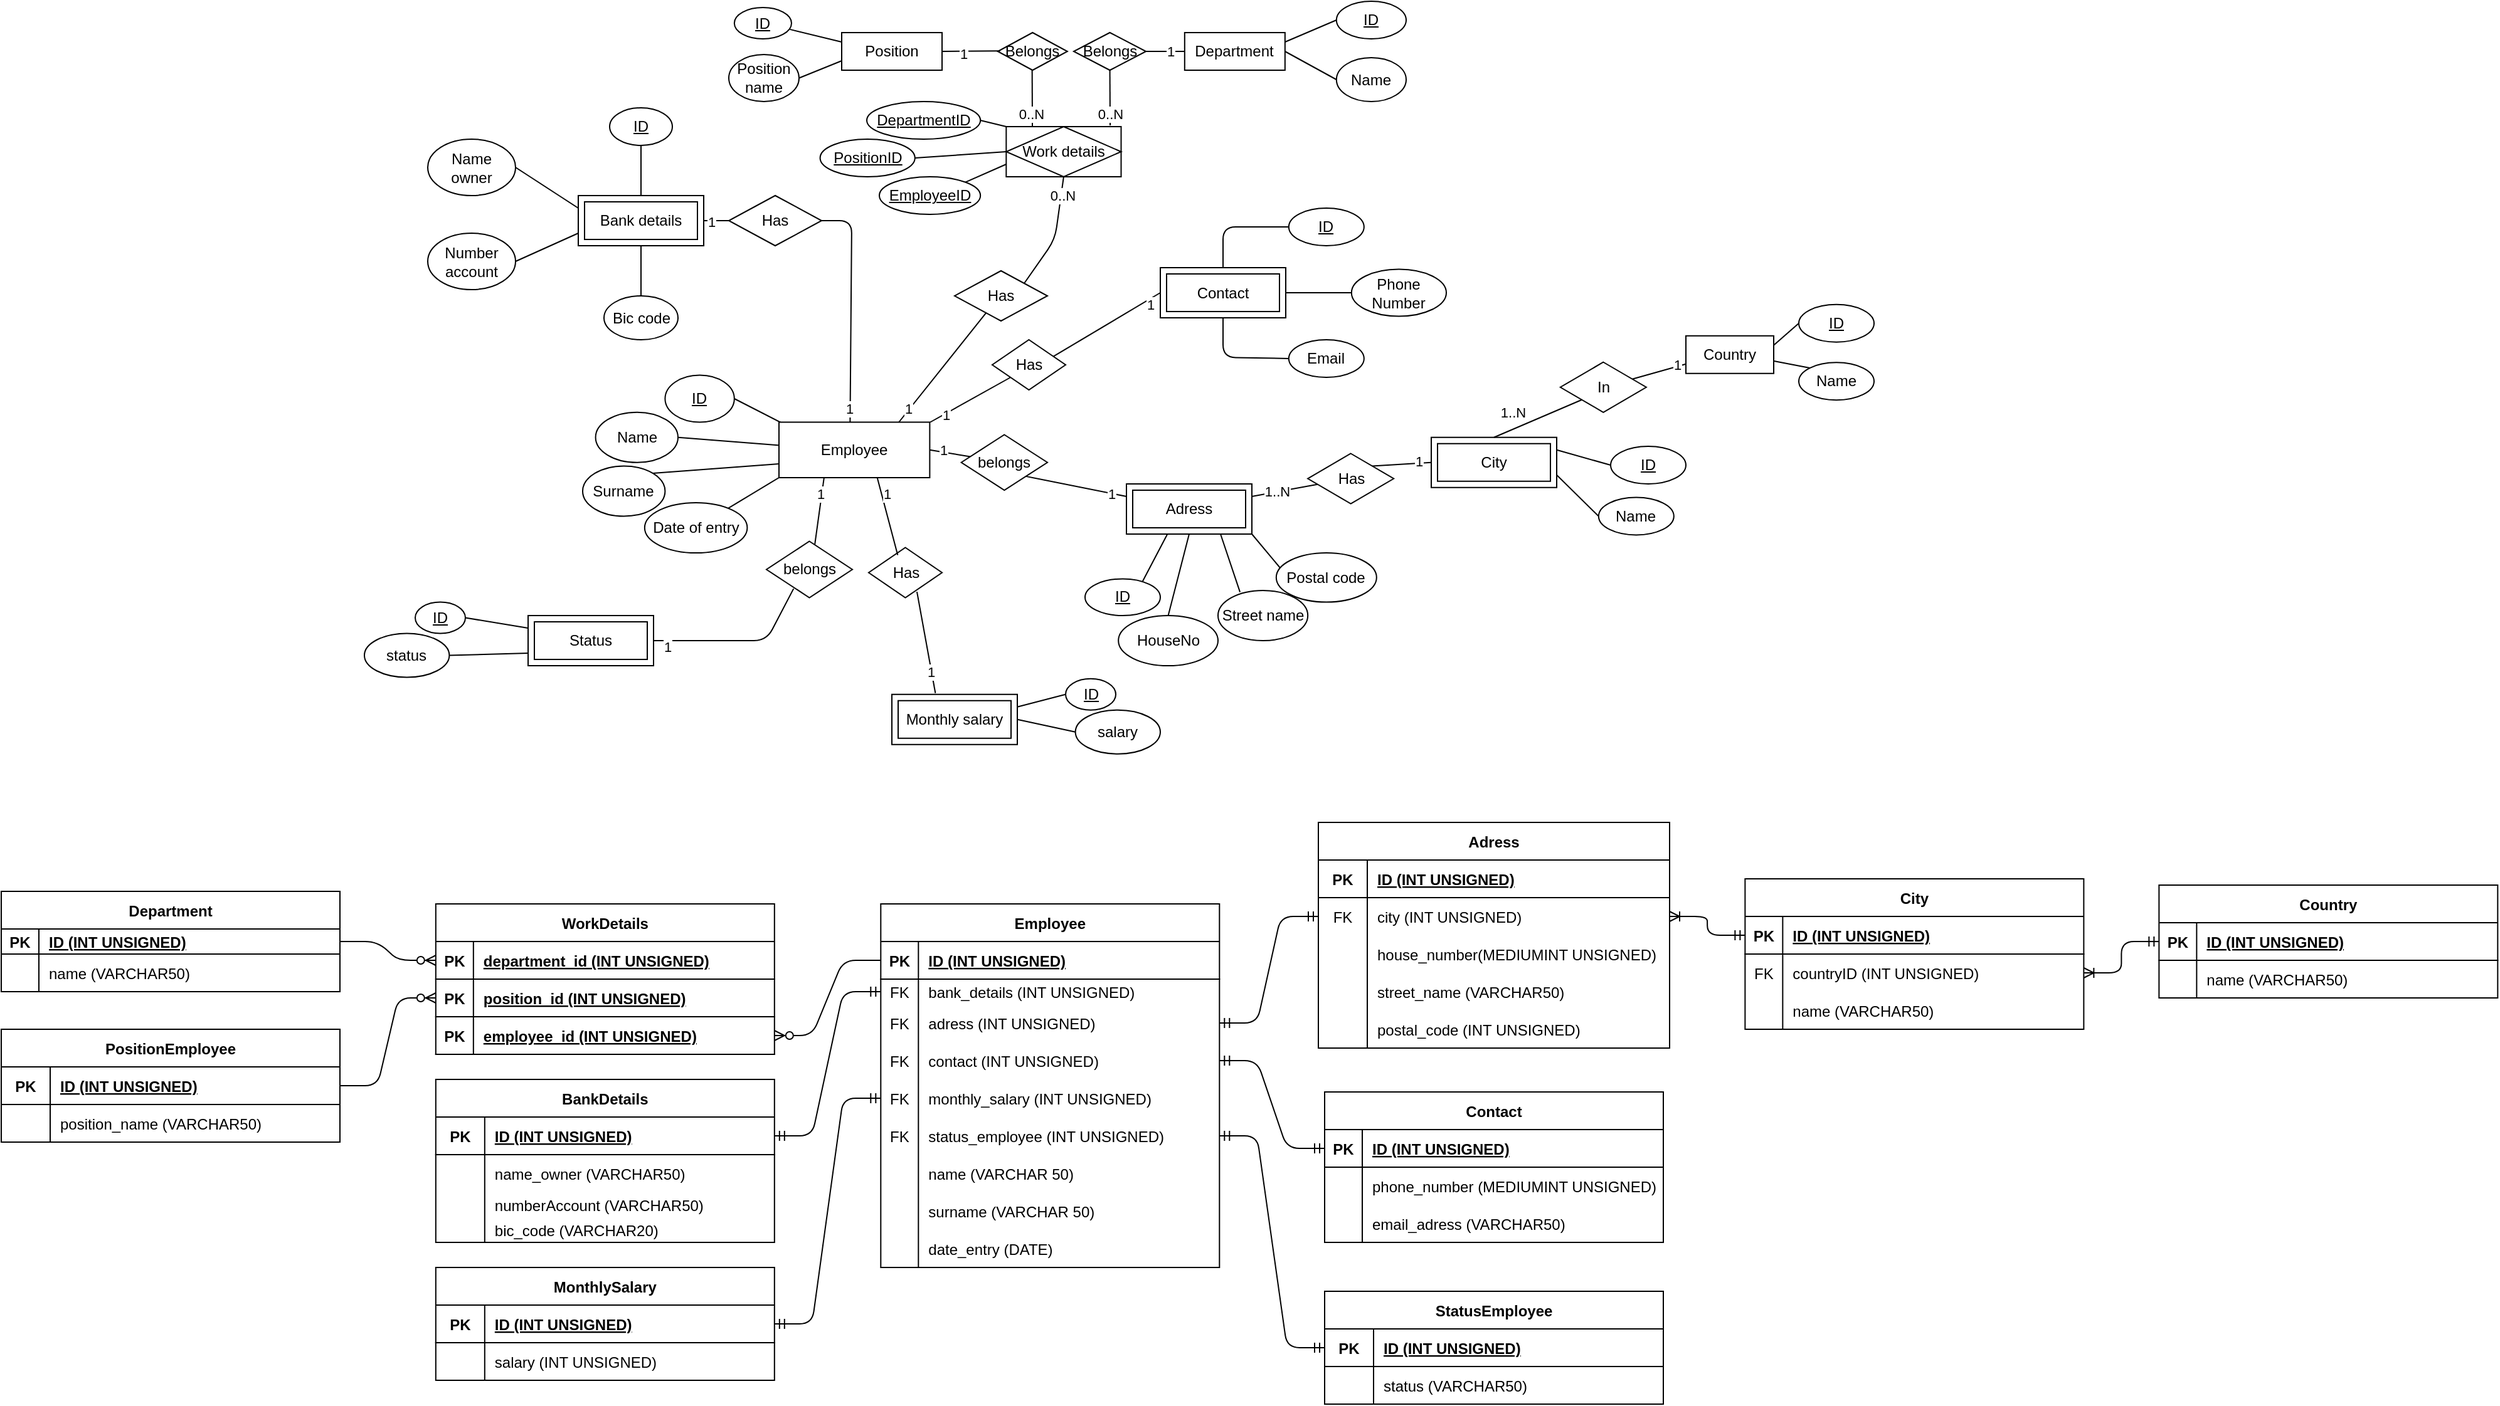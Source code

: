 <mxfile version="14.6.10" type="github">
  <diagram id="dUKlriAhat97oubzxFMH" name="Page-1">
    <mxGraphModel dx="2892" dy="548" grid="1" gridSize="10" guides="1" tooltips="1" connect="1" arrows="1" fold="1" page="1" pageScale="1" pageWidth="827" pageHeight="1169" math="0" shadow="0">
      <root>
        <mxCell id="0" />
        <mxCell id="1" parent="0" />
        <mxCell id="S6z84EZazb9VoYRG6gCT-3" value="Email" style="ellipse;whiteSpace=wrap;html=1;" parent="1" vertex="1">
          <mxGeometry x="176.41" y="320" width="60" height="30" as="geometry" />
        </mxCell>
        <mxCell id="S6z84EZazb9VoYRG6gCT-4" value="Surname" style="ellipse;whiteSpace=wrap;html=1;" parent="1" vertex="1">
          <mxGeometry x="-386.51" y="420.75" width="65.71" height="40" as="geometry" />
        </mxCell>
        <mxCell id="S6z84EZazb9VoYRG6gCT-5" value="Name" style="ellipse;whiteSpace=wrap;html=1;" parent="1" vertex="1">
          <mxGeometry x="-376.21" y="377.87" width="65.71" height="40" as="geometry" />
        </mxCell>
        <mxCell id="S6z84EZazb9VoYRG6gCT-6" value="&lt;u&gt;ID&lt;/u&gt;" style="ellipse;whiteSpace=wrap;html=1;" parent="1" vertex="1">
          <mxGeometry x="-320.8" y="348.25" width="55.21" height="37.5" as="geometry" />
        </mxCell>
        <mxCell id="S6z84EZazb9VoYRG6gCT-7" value="Date of entry" style="ellipse;whiteSpace=wrap;html=1;" parent="1" vertex="1">
          <mxGeometry x="-337.08" y="450" width="81.79" height="40" as="geometry" />
        </mxCell>
        <mxCell id="S6z84EZazb9VoYRG6gCT-8" value="" style="endArrow=none;html=1;exitX=1;exitY=0;exitDx=0;exitDy=0;entryX=0;entryY=0.75;entryDx=0;entryDy=0;" parent="1" source="S6z84EZazb9VoYRG6gCT-4" target="_0AFv8PR2Th34e64BLbX-1" edge="1">
          <mxGeometry width="50" height="50" relative="1" as="geometry">
            <mxPoint x="-253.7" y="445.75" as="sourcePoint" />
            <mxPoint x="-209.41" y="425.75" as="targetPoint" />
          </mxGeometry>
        </mxCell>
        <mxCell id="S6z84EZazb9VoYRG6gCT-9" value="" style="endArrow=none;html=1;exitX=1;exitY=0.5;exitDx=0;exitDy=0;entryX=0;entryY=0.5;entryDx=0;entryDy=0;" parent="1" source="S6z84EZazb9VoYRG6gCT-5" edge="1">
          <mxGeometry width="50" height="50" relative="1" as="geometry">
            <mxPoint x="-243.7" y="455.75" as="sourcePoint" />
            <mxPoint x="-209.41" y="405.75" as="targetPoint" />
          </mxGeometry>
        </mxCell>
        <mxCell id="S6z84EZazb9VoYRG6gCT-10" value="" style="endArrow=none;html=1;exitX=1;exitY=0.5;exitDx=0;exitDy=0;entryX=0;entryY=0.25;entryDx=0;entryDy=0;" parent="1" source="S6z84EZazb9VoYRG6gCT-6" edge="1">
          <mxGeometry width="50" height="50" relative="1" as="geometry">
            <mxPoint x="-239.41" y="390.75" as="sourcePoint" />
            <mxPoint x="-209.41" y="395.75" as="targetPoint" />
          </mxGeometry>
        </mxCell>
        <mxCell id="S6z84EZazb9VoYRG6gCT-13" value="" style="endArrow=none;html=1;entryX=0;entryY=1;entryDx=0;entryDy=0;" parent="1" source="S6z84EZazb9VoYRG6gCT-7" target="_0AFv8PR2Th34e64BLbX-1" edge="1">
          <mxGeometry width="50" height="50" relative="1" as="geometry">
            <mxPoint x="-182.38" y="501.91" as="sourcePoint" />
            <mxPoint x="-196.71" y="424.99" as="targetPoint" />
          </mxGeometry>
        </mxCell>
        <mxCell id="S6z84EZazb9VoYRG6gCT-15" value="&lt;u&gt;ID&lt;/u&gt;" style="ellipse;whiteSpace=wrap;html=1;" parent="1" vertex="1">
          <mxGeometry x="176.41" y="215" width="60" height="30" as="geometry" />
        </mxCell>
        <mxCell id="S6z84EZazb9VoYRG6gCT-16" value="Phone Number" style="ellipse;whiteSpace=wrap;html=1;" parent="1" vertex="1">
          <mxGeometry x="226.41" y="263.75" width="75.59" height="37.5" as="geometry" />
        </mxCell>
        <mxCell id="S6z84EZazb9VoYRG6gCT-20" value="Has" style="rhombus;whiteSpace=wrap;html=1;" parent="1" vertex="1">
          <mxGeometry x="-90" y="265" width="74" height="40" as="geometry" />
        </mxCell>
        <mxCell id="S6z84EZazb9VoYRG6gCT-24" value="&lt;u&gt;ID&lt;/u&gt;" style="ellipse;whiteSpace=wrap;html=1;" parent="1" vertex="1">
          <mxGeometry x="-365" y="135" width="50" height="30" as="geometry" />
        </mxCell>
        <mxCell id="S6z84EZazb9VoYRG6gCT-25" value="Number account" style="ellipse;whiteSpace=wrap;html=1;" parent="1" vertex="1">
          <mxGeometry x="-510" y="235" width="70" height="45" as="geometry" />
        </mxCell>
        <mxCell id="S6z84EZazb9VoYRG6gCT-26" value="Name owner" style="ellipse;whiteSpace=wrap;html=1;" parent="1" vertex="1">
          <mxGeometry x="-510" y="160" width="70" height="45" as="geometry" />
        </mxCell>
        <mxCell id="S6z84EZazb9VoYRG6gCT-28" style="edgeStyle=orthogonalEdgeStyle;rounded=0;orthogonalLoop=1;jettySize=auto;html=1;exitX=0.5;exitY=1;exitDx=0;exitDy=0;" parent="1" source="S6z84EZazb9VoYRG6gCT-26" target="S6z84EZazb9VoYRG6gCT-26" edge="1">
          <mxGeometry relative="1" as="geometry" />
        </mxCell>
        <mxCell id="S6z84EZazb9VoYRG6gCT-29" value="Bic code" style="ellipse;whiteSpace=wrap;html=1;" parent="1" vertex="1">
          <mxGeometry x="-369.5" y="285" width="59" height="35" as="geometry" />
        </mxCell>
        <mxCell id="S6z84EZazb9VoYRG6gCT-31" value="" style="endArrow=none;html=1;exitX=1;exitY=0.5;exitDx=0;exitDy=0;entryX=0;entryY=0.75;entryDx=0;entryDy=0;" parent="1" source="S6z84EZazb9VoYRG6gCT-25" target="5fR36-6gvdW-eYb21j2Z-4" edge="1">
          <mxGeometry width="50" height="50" relative="1" as="geometry">
            <mxPoint x="-374.654" y="181.968" as="sourcePoint" />
            <mxPoint x="-390" y="222.5" as="targetPoint" />
          </mxGeometry>
        </mxCell>
        <mxCell id="S6z84EZazb9VoYRG6gCT-33" value="" style="endArrow=none;html=1;exitX=0.5;exitY=0;exitDx=0;exitDy=0;entryX=0.5;entryY=1;entryDx=0;entryDy=0;" parent="1" source="S6z84EZazb9VoYRG6gCT-29" target="5fR36-6gvdW-eYb21j2Z-4" edge="1">
          <mxGeometry width="50" height="50" relative="1" as="geometry">
            <mxPoint x="-354.654" y="201.968" as="sourcePoint" />
            <mxPoint x="-390" y="240" as="targetPoint" />
          </mxGeometry>
        </mxCell>
        <mxCell id="S6z84EZazb9VoYRG6gCT-35" value="HouseNo" style="ellipse;whiteSpace=wrap;html=1;" parent="1" vertex="1">
          <mxGeometry x="40.59" y="540" width="79.41" height="40" as="geometry" />
        </mxCell>
        <mxCell id="S6z84EZazb9VoYRG6gCT-37" value="Street name" style="ellipse;whiteSpace=wrap;html=1;" parent="1" vertex="1">
          <mxGeometry x="120" y="520" width="71.59" height="40" as="geometry" />
        </mxCell>
        <mxCell id="S6z84EZazb9VoYRG6gCT-40" value="" style="endArrow=none;html=1;exitX=0.5;exitY=1;exitDx=0;exitDy=0;entryX=0.5;entryY=0;entryDx=0;entryDy=0;" parent="1" source="5fR36-6gvdW-eYb21j2Z-17" target="S6z84EZazb9VoYRG6gCT-35" edge="1">
          <mxGeometry width="50" height="50" relative="1" as="geometry">
            <mxPoint x="106.0" y="457.5" as="sourcePoint" />
            <mxPoint x="-13.0" y="430" as="targetPoint" />
          </mxGeometry>
        </mxCell>
        <mxCell id="S6z84EZazb9VoYRG6gCT-41" value="Department" style="rounded=0;whiteSpace=wrap;html=1;" parent="1" vertex="1">
          <mxGeometry x="93.41" y="75" width="80" height="30" as="geometry" />
        </mxCell>
        <mxCell id="S6z84EZazb9VoYRG6gCT-42" value="&lt;u&gt;ID&lt;/u&gt;" style="ellipse;whiteSpace=wrap;html=1;" parent="1" vertex="1">
          <mxGeometry x="14" y="510.75" width="60" height="29.25" as="geometry" />
        </mxCell>
        <mxCell id="S6z84EZazb9VoYRG6gCT-43" value="" style="endArrow=none;html=1;entryX=0.759;entryY=0.091;entryDx=0;entryDy=0;entryPerimeter=0;exitX=0.33;exitY=0.985;exitDx=0;exitDy=0;exitPerimeter=0;" parent="1" source="5fR36-6gvdW-eYb21j2Z-17" target="S6z84EZazb9VoYRG6gCT-42" edge="1">
          <mxGeometry width="50" height="50" relative="1" as="geometry">
            <mxPoint x="50" y="490" as="sourcePoint" />
            <mxPoint x="50.265" y="510" as="targetPoint" />
          </mxGeometry>
        </mxCell>
        <mxCell id="S6z84EZazb9VoYRG6gCT-45" value="&lt;u&gt;ID&lt;/u&gt;" style="ellipse;whiteSpace=wrap;html=1;" parent="1" vertex="1">
          <mxGeometry x="214.41" y="50" width="55.59" height="30" as="geometry" />
        </mxCell>
        <mxCell id="S6z84EZazb9VoYRG6gCT-46" value="Name" style="ellipse;whiteSpace=wrap;html=1;" parent="1" vertex="1">
          <mxGeometry x="214.41" y="95" width="55.59" height="35" as="geometry" />
        </mxCell>
        <mxCell id="S6z84EZazb9VoYRG6gCT-47" value="" style="endArrow=none;html=1;exitX=0;exitY=0.5;exitDx=0;exitDy=0;entryX=1;entryY=0.25;entryDx=0;entryDy=0;" parent="1" source="S6z84EZazb9VoYRG6gCT-45" target="S6z84EZazb9VoYRG6gCT-41" edge="1">
          <mxGeometry width="50" height="50" relative="1" as="geometry">
            <mxPoint x="260.41" y="222.5" as="sourcePoint" />
            <mxPoint x="310.41" y="172.5" as="targetPoint" />
          </mxGeometry>
        </mxCell>
        <mxCell id="S6z84EZazb9VoYRG6gCT-48" value="" style="endArrow=none;html=1;exitX=0;exitY=0.5;exitDx=0;exitDy=0;entryX=1;entryY=0.5;entryDx=0;entryDy=0;" parent="1" source="S6z84EZazb9VoYRG6gCT-46" target="S6z84EZazb9VoYRG6gCT-41" edge="1">
          <mxGeometry width="50" height="50" relative="1" as="geometry">
            <mxPoint x="385.41" y="62.5" as="sourcePoint" />
            <mxPoint x="350.41" y="80" as="targetPoint" />
          </mxGeometry>
        </mxCell>
        <mxCell id="7Pe9qCtPHlcF41btI4ql-31" value="Position name" style="ellipse;whiteSpace=wrap;html=1;" parent="1" vertex="1">
          <mxGeometry x="-270" y="92.5" width="56" height="37.5" as="geometry" />
        </mxCell>
        <mxCell id="AxKbAEhmJMji4_Gcyk8H-4" value="" style="endArrow=none;html=1;exitX=1;exitY=0;exitDx=0;exitDy=0;entryX=0.5;entryY=1;entryDx=0;entryDy=0;" parent="1" source="S6z84EZazb9VoYRG6gCT-20" target="Jj0XrxnoeBE8a4delTSZ-2" edge="1">
          <mxGeometry width="50" height="50" relative="1" as="geometry">
            <mxPoint x="-130" y="238" as="sourcePoint" />
            <mxPoint x="20" y="210" as="targetPoint" />
            <Array as="points">
              <mxPoint x="-10" y="240" />
            </Array>
          </mxGeometry>
        </mxCell>
        <mxCell id="AxKbAEhmJMji4_Gcyk8H-5" value="" style="endArrow=none;html=1;exitX=0.75;exitY=0;exitDx=0;exitDy=0;entryX=0.342;entryY=0.833;entryDx=0;entryDy=0;entryPerimeter=0;" parent="1" target="S6z84EZazb9VoYRG6gCT-20" edge="1">
          <mxGeometry width="50" height="50" relative="1" as="geometry">
            <mxPoint x="-134.41" y="385.75" as="sourcePoint" />
            <mxPoint x="-110.22" y="305" as="targetPoint" />
          </mxGeometry>
        </mxCell>
        <mxCell id="AxKbAEhmJMji4_Gcyk8H-7" value="" style="endArrow=none;html=1;entryX=1;entryY=0.5;entryDx=0;entryDy=0;exitX=0;exitY=0.5;exitDx=0;exitDy=0;" parent="1" source="S6z84EZazb9VoYRG6gCT-41" target="5fR36-6gvdW-eYb21j2Z-10" edge="1">
          <mxGeometry width="50" height="50" relative="1" as="geometry">
            <mxPoint x="-11.09" y="230" as="sourcePoint" />
            <mxPoint x="34.91" y="140" as="targetPoint" />
          </mxGeometry>
        </mxCell>
        <mxCell id="AxKbAEhmJMji4_Gcyk8H-9" value="" style="endArrow=none;html=1;exitX=1;exitY=0.5;exitDx=0;exitDy=0;entryX=0.361;entryY=0.015;entryDx=0;entryDy=0;entryPerimeter=0;" parent="1" source="-v9AJ_G45XZf8PZlxHeR-1" edge="1">
          <mxGeometry width="50" height="50" relative="1" as="geometry">
            <mxPoint x="-161.5" y="248" as="sourcePoint" />
            <mxPoint x="-173.31" y="386.35" as="targetPoint" />
            <Array as="points">
              <mxPoint x="-172" y="225" />
            </Array>
          </mxGeometry>
        </mxCell>
        <mxCell id="AxKbAEhmJMji4_Gcyk8H-18" style="edgeStyle=orthogonalEdgeStyle;rounded=0;orthogonalLoop=1;jettySize=auto;html=1;exitX=0.5;exitY=1;exitDx=0;exitDy=0;" parent="1" edge="1">
          <mxGeometry relative="1" as="geometry">
            <mxPoint x="-233" y="492.25" as="sourcePoint" />
            <mxPoint x="-233" y="492.25" as="targetPoint" />
          </mxGeometry>
        </mxCell>
        <mxCell id="AxKbAEhmJMji4_Gcyk8H-20" value="1" style="edgeLabel;html=1;align=center;verticalAlign=middle;resizable=0;points=[];" parent="1" vertex="1" connectable="0">
          <mxGeometry x="193.408" y="95.0" as="geometry">
            <mxPoint x="-112" y="-5" as="offset" />
          </mxGeometry>
        </mxCell>
        <mxCell id="gzNxHE9mh_g1VyEG_6RI-5" value="Employee" style="shape=table;startSize=30;container=1;collapsible=1;childLayout=tableLayout;fixedRows=1;rowLines=0;fontStyle=1;align=center;resizeLast=1;" parent="1" vertex="1">
          <mxGeometry x="-148.84" y="770" width="270" height="290" as="geometry">
            <mxRectangle x="-170" y="680" width="80" height="30" as="alternateBounds" />
          </mxGeometry>
        </mxCell>
        <mxCell id="gzNxHE9mh_g1VyEG_6RI-6" value="" style="shape=partialRectangle;collapsible=0;dropTarget=0;pointerEvents=0;fillColor=none;top=0;left=0;bottom=1;right=0;points=[[0,0.5],[1,0.5]];portConstraint=eastwest;" parent="gzNxHE9mh_g1VyEG_6RI-5" vertex="1">
          <mxGeometry y="30" width="270" height="30" as="geometry" />
        </mxCell>
        <mxCell id="gzNxHE9mh_g1VyEG_6RI-7" value="PK" style="shape=partialRectangle;connectable=0;fillColor=none;top=0;left=0;bottom=0;right=0;fontStyle=1;overflow=hidden;" parent="gzNxHE9mh_g1VyEG_6RI-6" vertex="1">
          <mxGeometry width="30" height="30" as="geometry" />
        </mxCell>
        <mxCell id="gzNxHE9mh_g1VyEG_6RI-8" value="ID (INT UNSIGNED)" style="shape=partialRectangle;connectable=0;fillColor=none;top=0;left=0;bottom=0;right=0;align=left;spacingLeft=6;fontStyle=5;overflow=hidden;" parent="gzNxHE9mh_g1VyEG_6RI-6" vertex="1">
          <mxGeometry x="30" width="240" height="30" as="geometry" />
        </mxCell>
        <mxCell id="gzNxHE9mh_g1VyEG_6RI-9" value="" style="shape=partialRectangle;collapsible=0;dropTarget=0;pointerEvents=0;fillColor=none;top=0;left=0;bottom=0;right=0;points=[[0,0.5],[1,0.5]];portConstraint=eastwest;" parent="gzNxHE9mh_g1VyEG_6RI-5" vertex="1">
          <mxGeometry y="60" width="270" height="20" as="geometry" />
        </mxCell>
        <mxCell id="gzNxHE9mh_g1VyEG_6RI-10" value="FK" style="shape=partialRectangle;connectable=0;fillColor=none;top=0;left=0;bottom=0;right=0;editable=1;overflow=hidden;" parent="gzNxHE9mh_g1VyEG_6RI-9" vertex="1">
          <mxGeometry width="30" height="20" as="geometry" />
        </mxCell>
        <mxCell id="gzNxHE9mh_g1VyEG_6RI-11" value="bank_details (INT UNSIGNED)" style="shape=partialRectangle;connectable=0;fillColor=none;top=0;left=0;bottom=0;right=0;align=left;spacingLeft=6;overflow=hidden;" parent="gzNxHE9mh_g1VyEG_6RI-9" vertex="1">
          <mxGeometry x="30" width="240" height="20" as="geometry" />
        </mxCell>
        <mxCell id="PdVESUx-KFr8sC-HAaTG-2" value="" style="shape=partialRectangle;collapsible=0;dropTarget=0;pointerEvents=0;fillColor=none;top=0;left=0;bottom=0;right=0;points=[[0,0.5],[1,0.5]];portConstraint=eastwest;" parent="gzNxHE9mh_g1VyEG_6RI-5" vertex="1">
          <mxGeometry y="80" width="270" height="30" as="geometry" />
        </mxCell>
        <mxCell id="PdVESUx-KFr8sC-HAaTG-3" value="FK" style="shape=partialRectangle;connectable=0;fillColor=none;top=0;left=0;bottom=0;right=0;editable=1;overflow=hidden;" parent="PdVESUx-KFr8sC-HAaTG-2" vertex="1">
          <mxGeometry width="30" height="30" as="geometry" />
        </mxCell>
        <mxCell id="PdVESUx-KFr8sC-HAaTG-4" value="adress (INT UNSIGNED)" style="shape=partialRectangle;connectable=0;fillColor=none;top=0;left=0;bottom=0;right=0;align=left;spacingLeft=6;overflow=hidden;" parent="PdVESUx-KFr8sC-HAaTG-2" vertex="1">
          <mxGeometry x="30" width="240" height="30" as="geometry" />
        </mxCell>
        <mxCell id="gzNxHE9mh_g1VyEG_6RI-79" value="" style="shape=partialRectangle;collapsible=0;dropTarget=0;pointerEvents=0;fillColor=none;top=0;left=0;bottom=0;right=0;points=[[0,0.5],[1,0.5]];portConstraint=eastwest;" parent="gzNxHE9mh_g1VyEG_6RI-5" vertex="1">
          <mxGeometry y="110" width="270" height="30" as="geometry" />
        </mxCell>
        <mxCell id="gzNxHE9mh_g1VyEG_6RI-80" value="FK" style="shape=partialRectangle;connectable=0;fillColor=none;top=0;left=0;bottom=0;right=0;editable=1;overflow=hidden;" parent="gzNxHE9mh_g1VyEG_6RI-79" vertex="1">
          <mxGeometry width="30" height="30" as="geometry" />
        </mxCell>
        <mxCell id="gzNxHE9mh_g1VyEG_6RI-81" value="contact (INT UNSIGNED)" style="shape=partialRectangle;connectable=0;fillColor=none;top=0;left=0;bottom=0;right=0;align=left;spacingLeft=6;overflow=hidden;" parent="gzNxHE9mh_g1VyEG_6RI-79" vertex="1">
          <mxGeometry x="30" width="240" height="30" as="geometry" />
        </mxCell>
        <mxCell id="daMKFZPtW8tF1D4toAes-22" value="" style="shape=partialRectangle;collapsible=0;dropTarget=0;pointerEvents=0;fillColor=none;top=0;left=0;bottom=0;right=0;points=[[0,0.5],[1,0.5]];portConstraint=eastwest;" parent="gzNxHE9mh_g1VyEG_6RI-5" vertex="1">
          <mxGeometry y="140" width="270" height="30" as="geometry" />
        </mxCell>
        <mxCell id="daMKFZPtW8tF1D4toAes-23" value="FK" style="shape=partialRectangle;connectable=0;fillColor=none;top=0;left=0;bottom=0;right=0;editable=1;overflow=hidden;" parent="daMKFZPtW8tF1D4toAes-22" vertex="1">
          <mxGeometry width="30" height="30" as="geometry" />
        </mxCell>
        <mxCell id="daMKFZPtW8tF1D4toAes-24" value="monthly_salary (INT UNSIGNED)" style="shape=partialRectangle;connectable=0;fillColor=none;top=0;left=0;bottom=0;right=0;align=left;spacingLeft=6;overflow=hidden;" parent="daMKFZPtW8tF1D4toAes-22" vertex="1">
          <mxGeometry x="30" width="240" height="30" as="geometry" />
        </mxCell>
        <mxCell id="daMKFZPtW8tF1D4toAes-25" value="" style="shape=partialRectangle;collapsible=0;dropTarget=0;pointerEvents=0;fillColor=none;top=0;left=0;bottom=0;right=0;points=[[0,0.5],[1,0.5]];portConstraint=eastwest;" parent="gzNxHE9mh_g1VyEG_6RI-5" vertex="1">
          <mxGeometry y="170" width="270" height="30" as="geometry" />
        </mxCell>
        <mxCell id="daMKFZPtW8tF1D4toAes-26" value="FK" style="shape=partialRectangle;connectable=0;fillColor=none;top=0;left=0;bottom=0;right=0;editable=1;overflow=hidden;" parent="daMKFZPtW8tF1D4toAes-25" vertex="1">
          <mxGeometry width="30" height="30" as="geometry" />
        </mxCell>
        <mxCell id="daMKFZPtW8tF1D4toAes-27" value="status_employee (INT UNSIGNED)" style="shape=partialRectangle;connectable=0;fillColor=none;top=0;left=0;bottom=0;right=0;align=left;spacingLeft=6;overflow=hidden;" parent="daMKFZPtW8tF1D4toAes-25" vertex="1">
          <mxGeometry x="30" width="240" height="30" as="geometry" />
        </mxCell>
        <mxCell id="gzNxHE9mh_g1VyEG_6RI-12" value="" style="shape=partialRectangle;collapsible=0;dropTarget=0;pointerEvents=0;fillColor=none;top=0;left=0;bottom=0;right=0;points=[[0,0.5],[1,0.5]];portConstraint=eastwest;" parent="gzNxHE9mh_g1VyEG_6RI-5" vertex="1">
          <mxGeometry y="200" width="270" height="30" as="geometry" />
        </mxCell>
        <mxCell id="gzNxHE9mh_g1VyEG_6RI-13" value="" style="shape=partialRectangle;connectable=0;fillColor=none;top=0;left=0;bottom=0;right=0;editable=1;overflow=hidden;" parent="gzNxHE9mh_g1VyEG_6RI-12" vertex="1">
          <mxGeometry width="30" height="30" as="geometry" />
        </mxCell>
        <mxCell id="gzNxHE9mh_g1VyEG_6RI-14" value="name (VARCHAR 50)" style="shape=partialRectangle;connectable=0;fillColor=none;top=0;left=0;bottom=0;right=0;align=left;spacingLeft=6;overflow=hidden;" parent="gzNxHE9mh_g1VyEG_6RI-12" vertex="1">
          <mxGeometry x="30" width="240" height="30" as="geometry" />
        </mxCell>
        <mxCell id="gzNxHE9mh_g1VyEG_6RI-15" value="" style="shape=partialRectangle;collapsible=0;dropTarget=0;pointerEvents=0;fillColor=none;top=0;left=0;bottom=0;right=0;points=[[0,0.5],[1,0.5]];portConstraint=eastwest;" parent="gzNxHE9mh_g1VyEG_6RI-5" vertex="1">
          <mxGeometry y="230" width="270" height="30" as="geometry" />
        </mxCell>
        <mxCell id="gzNxHE9mh_g1VyEG_6RI-16" value="" style="shape=partialRectangle;connectable=0;fillColor=none;top=0;left=0;bottom=0;right=0;editable=1;overflow=hidden;" parent="gzNxHE9mh_g1VyEG_6RI-15" vertex="1">
          <mxGeometry width="30" height="30" as="geometry" />
        </mxCell>
        <mxCell id="gzNxHE9mh_g1VyEG_6RI-17" value="surname (VARCHAR 50)" style="shape=partialRectangle;connectable=0;fillColor=none;top=0;left=0;bottom=0;right=0;align=left;spacingLeft=6;overflow=hidden;" parent="gzNxHE9mh_g1VyEG_6RI-15" vertex="1">
          <mxGeometry x="30" width="240" height="30" as="geometry" />
        </mxCell>
        <mxCell id="gzNxHE9mh_g1VyEG_6RI-73" value="" style="shape=partialRectangle;collapsible=0;dropTarget=0;pointerEvents=0;fillColor=none;top=0;left=0;bottom=0;right=0;points=[[0,0.5],[1,0.5]];portConstraint=eastwest;" parent="gzNxHE9mh_g1VyEG_6RI-5" vertex="1">
          <mxGeometry y="260" width="270" height="30" as="geometry" />
        </mxCell>
        <mxCell id="gzNxHE9mh_g1VyEG_6RI-74" value="" style="shape=partialRectangle;connectable=0;fillColor=none;top=0;left=0;bottom=0;right=0;editable=1;overflow=hidden;" parent="gzNxHE9mh_g1VyEG_6RI-73" vertex="1">
          <mxGeometry width="30" height="30" as="geometry" />
        </mxCell>
        <mxCell id="gzNxHE9mh_g1VyEG_6RI-75" value="date_entry (DATE)" style="shape=partialRectangle;connectable=0;fillColor=none;top=0;left=0;bottom=0;right=0;align=left;spacingLeft=6;overflow=hidden;" parent="gzNxHE9mh_g1VyEG_6RI-73" vertex="1">
          <mxGeometry x="30" width="240" height="30" as="geometry" />
        </mxCell>
        <mxCell id="gzNxHE9mh_g1VyEG_6RI-87" value="City" style="shape=table;startSize=30;container=1;collapsible=1;childLayout=tableLayout;fixedRows=1;rowLines=0;fontStyle=1;align=center;resizeLast=1;" parent="1" vertex="1">
          <mxGeometry x="540.18" y="750" width="270" height="120" as="geometry">
            <mxRectangle x="4" y="1039" width="80" height="30" as="alternateBounds" />
          </mxGeometry>
        </mxCell>
        <mxCell id="gzNxHE9mh_g1VyEG_6RI-88" value="" style="shape=partialRectangle;collapsible=0;dropTarget=0;pointerEvents=0;fillColor=none;top=0;left=0;bottom=1;right=0;points=[[0,0.5],[1,0.5]];portConstraint=eastwest;" parent="gzNxHE9mh_g1VyEG_6RI-87" vertex="1">
          <mxGeometry y="30" width="270" height="30" as="geometry" />
        </mxCell>
        <mxCell id="gzNxHE9mh_g1VyEG_6RI-89" value="PK" style="shape=partialRectangle;connectable=0;fillColor=none;top=0;left=0;bottom=0;right=0;fontStyle=1;overflow=hidden;" parent="gzNxHE9mh_g1VyEG_6RI-88" vertex="1">
          <mxGeometry width="30" height="30" as="geometry" />
        </mxCell>
        <mxCell id="gzNxHE9mh_g1VyEG_6RI-90" value="ID (INT UNSIGNED)" style="shape=partialRectangle;connectable=0;fillColor=none;top=0;left=0;bottom=0;right=0;align=left;spacingLeft=6;fontStyle=5;overflow=hidden;" parent="gzNxHE9mh_g1VyEG_6RI-88" vertex="1">
          <mxGeometry x="30" width="240" height="30" as="geometry" />
        </mxCell>
        <mxCell id="gzNxHE9mh_g1VyEG_6RI-94" value="" style="shape=partialRectangle;collapsible=0;dropTarget=0;pointerEvents=0;fillColor=none;top=0;left=0;bottom=0;right=0;points=[[0,0.5],[1,0.5]];portConstraint=eastwest;" parent="gzNxHE9mh_g1VyEG_6RI-87" vertex="1">
          <mxGeometry y="60" width="270" height="30" as="geometry" />
        </mxCell>
        <mxCell id="gzNxHE9mh_g1VyEG_6RI-95" value="FK" style="shape=partialRectangle;connectable=0;fillColor=none;top=0;left=0;bottom=0;right=0;editable=1;overflow=hidden;" parent="gzNxHE9mh_g1VyEG_6RI-94" vertex="1">
          <mxGeometry width="30" height="30" as="geometry" />
        </mxCell>
        <mxCell id="gzNxHE9mh_g1VyEG_6RI-96" value="countryID (INT UNSIGNED)" style="shape=partialRectangle;connectable=0;fillColor=none;top=0;left=0;bottom=0;right=0;align=left;spacingLeft=6;overflow=hidden;" parent="gzNxHE9mh_g1VyEG_6RI-94" vertex="1">
          <mxGeometry x="30" width="240" height="30" as="geometry" />
        </mxCell>
        <mxCell id="gzNxHE9mh_g1VyEG_6RI-91" value="" style="shape=partialRectangle;collapsible=0;dropTarget=0;pointerEvents=0;fillColor=none;top=0;left=0;bottom=0;right=0;points=[[0,0.5],[1,0.5]];portConstraint=eastwest;" parent="gzNxHE9mh_g1VyEG_6RI-87" vertex="1">
          <mxGeometry y="90" width="270" height="30" as="geometry" />
        </mxCell>
        <mxCell id="gzNxHE9mh_g1VyEG_6RI-92" value="" style="shape=partialRectangle;connectable=0;fillColor=none;top=0;left=0;bottom=0;right=0;editable=1;overflow=hidden;" parent="gzNxHE9mh_g1VyEG_6RI-91" vertex="1">
          <mxGeometry width="30" height="30" as="geometry" />
        </mxCell>
        <mxCell id="gzNxHE9mh_g1VyEG_6RI-93" value="name (VARCHAR50)" style="shape=partialRectangle;connectable=0;fillColor=none;top=0;left=0;bottom=0;right=0;align=left;spacingLeft=6;overflow=hidden;" parent="gzNxHE9mh_g1VyEG_6RI-91" vertex="1">
          <mxGeometry x="30" width="240" height="30" as="geometry" />
        </mxCell>
        <mxCell id="gzNxHE9mh_g1VyEG_6RI-131" value="WorkDetails" style="shape=table;startSize=30;container=1;collapsible=1;childLayout=tableLayout;fixedRows=1;rowLines=0;fontStyle=1;align=center;resizeLast=1;" parent="1" vertex="1">
          <mxGeometry x="-503.59" y="770" width="270" height="120" as="geometry">
            <mxRectangle x="4" y="1039" width="80" height="30" as="alternateBounds" />
          </mxGeometry>
        </mxCell>
        <mxCell id="gzNxHE9mh_g1VyEG_6RI-132" value="" style="shape=partialRectangle;collapsible=0;dropTarget=0;pointerEvents=0;fillColor=none;top=0;left=0;bottom=1;right=0;points=[[0,0.5],[1,0.5]];portConstraint=eastwest;" parent="gzNxHE9mh_g1VyEG_6RI-131" vertex="1">
          <mxGeometry y="30" width="270" height="30" as="geometry" />
        </mxCell>
        <mxCell id="gzNxHE9mh_g1VyEG_6RI-133" value="PK" style="shape=partialRectangle;connectable=0;fillColor=none;top=0;left=0;bottom=0;right=0;fontStyle=1;overflow=hidden;" parent="gzNxHE9mh_g1VyEG_6RI-132" vertex="1">
          <mxGeometry width="30" height="30" as="geometry" />
        </mxCell>
        <mxCell id="gzNxHE9mh_g1VyEG_6RI-134" value="department_id (INT UNSIGNED)" style="shape=partialRectangle;connectable=0;fillColor=none;top=0;left=0;bottom=0;right=0;align=left;spacingLeft=6;fontStyle=5;overflow=hidden;" parent="gzNxHE9mh_g1VyEG_6RI-132" vertex="1">
          <mxGeometry x="30" width="240" height="30" as="geometry" />
        </mxCell>
        <mxCell id="B1oL7ZA5vrva6royOedP-11" value="" style="shape=partialRectangle;collapsible=0;dropTarget=0;pointerEvents=0;fillColor=none;top=0;left=0;bottom=1;right=0;points=[[0,0.5],[1,0.5]];portConstraint=eastwest;" parent="gzNxHE9mh_g1VyEG_6RI-131" vertex="1">
          <mxGeometry y="60" width="270" height="30" as="geometry" />
        </mxCell>
        <mxCell id="B1oL7ZA5vrva6royOedP-12" value="PK" style="shape=partialRectangle;connectable=0;fillColor=none;top=0;left=0;bottom=0;right=0;fontStyle=1;overflow=hidden;" parent="B1oL7ZA5vrva6royOedP-11" vertex="1">
          <mxGeometry width="30" height="30" as="geometry" />
        </mxCell>
        <mxCell id="B1oL7ZA5vrva6royOedP-13" value="position_id (INT UNSIGNED)" style="shape=partialRectangle;connectable=0;fillColor=none;top=0;left=0;bottom=0;right=0;align=left;spacingLeft=6;fontStyle=5;overflow=hidden;" parent="B1oL7ZA5vrva6royOedP-11" vertex="1">
          <mxGeometry x="30" width="240" height="30" as="geometry" />
        </mxCell>
        <mxCell id="B1oL7ZA5vrva6royOedP-14" value="" style="shape=partialRectangle;collapsible=0;dropTarget=0;pointerEvents=0;fillColor=none;top=0;left=0;bottom=1;right=0;points=[[0,0.5],[1,0.5]];portConstraint=eastwest;" parent="gzNxHE9mh_g1VyEG_6RI-131" vertex="1">
          <mxGeometry y="90" width="270" height="30" as="geometry" />
        </mxCell>
        <mxCell id="B1oL7ZA5vrva6royOedP-15" value="PK" style="shape=partialRectangle;connectable=0;fillColor=none;top=0;left=0;bottom=0;right=0;fontStyle=1;overflow=hidden;" parent="B1oL7ZA5vrva6royOedP-14" vertex="1">
          <mxGeometry width="30" height="30" as="geometry" />
        </mxCell>
        <mxCell id="B1oL7ZA5vrva6royOedP-16" value="employee_id (INT UNSIGNED)" style="shape=partialRectangle;connectable=0;fillColor=none;top=0;left=0;bottom=0;right=0;align=left;spacingLeft=6;fontStyle=5;overflow=hidden;" parent="B1oL7ZA5vrva6royOedP-14" vertex="1">
          <mxGeometry x="30" width="240" height="30" as="geometry" />
        </mxCell>
        <mxCell id="gzNxHE9mh_g1VyEG_6RI-147" value="Department" style="shape=table;startSize=30;container=1;collapsible=1;childLayout=tableLayout;fixedRows=1;rowLines=0;fontStyle=1;align=center;resizeLast=1;" parent="1" vertex="1">
          <mxGeometry x="-850.0" y="760" width="270" height="80" as="geometry">
            <mxRectangle x="4" y="1039" width="80" height="30" as="alternateBounds" />
          </mxGeometry>
        </mxCell>
        <mxCell id="gzNxHE9mh_g1VyEG_6RI-148" value="" style="shape=partialRectangle;collapsible=0;dropTarget=0;pointerEvents=0;fillColor=none;top=0;left=0;bottom=1;right=0;points=[[0,0.5],[1,0.5]];portConstraint=eastwest;" parent="gzNxHE9mh_g1VyEG_6RI-147" vertex="1">
          <mxGeometry y="30" width="270" height="20" as="geometry" />
        </mxCell>
        <mxCell id="gzNxHE9mh_g1VyEG_6RI-149" value="PK" style="shape=partialRectangle;connectable=0;fillColor=none;top=0;left=0;bottom=0;right=0;fontStyle=1;overflow=hidden;" parent="gzNxHE9mh_g1VyEG_6RI-148" vertex="1">
          <mxGeometry width="30" height="20" as="geometry" />
        </mxCell>
        <mxCell id="gzNxHE9mh_g1VyEG_6RI-150" value="ID (INT UNSIGNED)" style="shape=partialRectangle;connectable=0;fillColor=none;top=0;left=0;bottom=0;right=0;align=left;spacingLeft=6;fontStyle=5;overflow=hidden;" parent="gzNxHE9mh_g1VyEG_6RI-148" vertex="1">
          <mxGeometry x="30" width="240" height="20" as="geometry" />
        </mxCell>
        <mxCell id="gzNxHE9mh_g1VyEG_6RI-151" value="" style="shape=partialRectangle;collapsible=0;dropTarget=0;pointerEvents=0;fillColor=none;top=0;left=0;bottom=0;right=0;points=[[0,0.5],[1,0.5]];portConstraint=eastwest;" parent="gzNxHE9mh_g1VyEG_6RI-147" vertex="1">
          <mxGeometry y="50" width="270" height="30" as="geometry" />
        </mxCell>
        <mxCell id="gzNxHE9mh_g1VyEG_6RI-152" value="" style="shape=partialRectangle;connectable=0;fillColor=none;top=0;left=0;bottom=0;right=0;editable=1;overflow=hidden;" parent="gzNxHE9mh_g1VyEG_6RI-151" vertex="1">
          <mxGeometry width="30" height="30" as="geometry" />
        </mxCell>
        <mxCell id="gzNxHE9mh_g1VyEG_6RI-153" value="name (VARCHAR50)" style="shape=partialRectangle;connectable=0;fillColor=none;top=0;left=0;bottom=0;right=0;align=left;spacingLeft=6;overflow=hidden;" parent="gzNxHE9mh_g1VyEG_6RI-151" vertex="1">
          <mxGeometry x="30" width="240" height="30" as="geometry" />
        </mxCell>
        <mxCell id="gzNxHE9mh_g1VyEG_6RI-157" value="BankDetails" style="shape=table;startSize=30;container=1;collapsible=1;childLayout=tableLayout;fixedRows=1;rowLines=0;fontStyle=1;align=center;resizeLast=1;" parent="1" vertex="1">
          <mxGeometry x="-503.59" y="910" width="270" height="130" as="geometry">
            <mxRectangle x="4" y="1039" width="80" height="30" as="alternateBounds" />
          </mxGeometry>
        </mxCell>
        <mxCell id="gzNxHE9mh_g1VyEG_6RI-158" value="" style="shape=partialRectangle;collapsible=0;dropTarget=0;pointerEvents=0;fillColor=none;top=0;left=0;bottom=1;right=0;points=[[0,0.5],[1,0.5]];portConstraint=eastwest;" parent="gzNxHE9mh_g1VyEG_6RI-157" vertex="1">
          <mxGeometry y="30" width="270" height="30" as="geometry" />
        </mxCell>
        <mxCell id="gzNxHE9mh_g1VyEG_6RI-159" value="PK" style="shape=partialRectangle;connectable=0;fillColor=none;top=0;left=0;bottom=0;right=0;fontStyle=1;overflow=hidden;" parent="gzNxHE9mh_g1VyEG_6RI-158" vertex="1">
          <mxGeometry width="39" height="30" as="geometry" />
        </mxCell>
        <mxCell id="gzNxHE9mh_g1VyEG_6RI-160" value="ID (INT UNSIGNED)" style="shape=partialRectangle;connectable=0;fillColor=none;top=0;left=0;bottom=0;right=0;align=left;spacingLeft=6;fontStyle=5;overflow=hidden;" parent="gzNxHE9mh_g1VyEG_6RI-158" vertex="1">
          <mxGeometry x="39" width="231" height="30" as="geometry" />
        </mxCell>
        <mxCell id="gzNxHE9mh_g1VyEG_6RI-161" value="" style="shape=partialRectangle;collapsible=0;dropTarget=0;pointerEvents=0;fillColor=none;top=0;left=0;bottom=0;right=0;points=[[0,0.5],[1,0.5]];portConstraint=eastwest;" parent="gzNxHE9mh_g1VyEG_6RI-157" vertex="1">
          <mxGeometry y="60" width="270" height="30" as="geometry" />
        </mxCell>
        <mxCell id="gzNxHE9mh_g1VyEG_6RI-162" value="" style="shape=partialRectangle;connectable=0;fillColor=none;top=0;left=0;bottom=0;right=0;editable=1;overflow=hidden;" parent="gzNxHE9mh_g1VyEG_6RI-161" vertex="1">
          <mxGeometry width="39" height="30" as="geometry" />
        </mxCell>
        <mxCell id="gzNxHE9mh_g1VyEG_6RI-163" value="name_owner (VARCHAR50)" style="shape=partialRectangle;connectable=0;fillColor=none;top=0;left=0;bottom=0;right=0;align=left;spacingLeft=6;overflow=hidden;" parent="gzNxHE9mh_g1VyEG_6RI-161" vertex="1">
          <mxGeometry x="39" width="231" height="30" as="geometry" />
        </mxCell>
        <mxCell id="gzNxHE9mh_g1VyEG_6RI-164" value="" style="shape=partialRectangle;collapsible=0;dropTarget=0;pointerEvents=0;fillColor=none;top=0;left=0;bottom=0;right=0;points=[[0,0.5],[1,0.5]];portConstraint=eastwest;" parent="gzNxHE9mh_g1VyEG_6RI-157" vertex="1">
          <mxGeometry y="90" width="270" height="20" as="geometry" />
        </mxCell>
        <mxCell id="gzNxHE9mh_g1VyEG_6RI-165" value="" style="shape=partialRectangle;connectable=0;fillColor=none;top=0;left=0;bottom=0;right=0;editable=1;overflow=hidden;" parent="gzNxHE9mh_g1VyEG_6RI-164" vertex="1">
          <mxGeometry width="39" height="20" as="geometry" />
        </mxCell>
        <mxCell id="gzNxHE9mh_g1VyEG_6RI-166" value="numberAccount (VARCHAR50)" style="shape=partialRectangle;connectable=0;fillColor=none;top=0;left=0;bottom=0;right=0;align=left;spacingLeft=6;overflow=hidden;" parent="gzNxHE9mh_g1VyEG_6RI-164" vertex="1">
          <mxGeometry x="39" width="231" height="20" as="geometry" />
        </mxCell>
        <mxCell id="gzNxHE9mh_g1VyEG_6RI-167" value="" style="shape=partialRectangle;collapsible=0;dropTarget=0;pointerEvents=0;fillColor=none;top=0;left=0;bottom=0;right=0;points=[[0,0.5],[1,0.5]];portConstraint=eastwest;" parent="gzNxHE9mh_g1VyEG_6RI-157" vertex="1">
          <mxGeometry y="110" width="270" height="20" as="geometry" />
        </mxCell>
        <mxCell id="gzNxHE9mh_g1VyEG_6RI-168" value="" style="shape=partialRectangle;connectable=0;fillColor=none;top=0;left=0;bottom=0;right=0;editable=1;overflow=hidden;" parent="gzNxHE9mh_g1VyEG_6RI-167" vertex="1">
          <mxGeometry width="39" height="20" as="geometry" />
        </mxCell>
        <mxCell id="gzNxHE9mh_g1VyEG_6RI-169" value="bic_code (VARCHAR20)" style="shape=partialRectangle;connectable=0;fillColor=none;top=0;left=0;bottom=0;right=0;align=left;spacingLeft=6;overflow=hidden;" parent="gzNxHE9mh_g1VyEG_6RI-167" vertex="1">
          <mxGeometry x="39" width="231" height="20" as="geometry" />
        </mxCell>
        <mxCell id="gzNxHE9mh_g1VyEG_6RI-172" value="" style="edgeStyle=entityRelationEdgeStyle;fontSize=12;html=1;endArrow=ERmandOne;startArrow=ERmandOne;entryX=1;entryY=0.5;entryDx=0;entryDy=0;exitX=0;exitY=0.5;exitDx=0;exitDy=0;" parent="1" source="gzNxHE9mh_g1VyEG_6RI-9" target="gzNxHE9mh_g1VyEG_6RI-158" edge="1">
          <mxGeometry width="100" height="100" relative="1" as="geometry">
            <mxPoint x="-216.59" y="870" as="sourcePoint" />
            <mxPoint x="-116.59" y="770" as="targetPoint" />
          </mxGeometry>
        </mxCell>
        <mxCell id="gzNxHE9mh_g1VyEG_6RI-173" value="" style="edgeStyle=entityRelationEdgeStyle;fontSize=12;html=1;endArrow=ERmandOne;startArrow=ERmandOne;exitX=1;exitY=0.5;exitDx=0;exitDy=0;entryX=0;entryY=0.5;entryDx=0;entryDy=0;" parent="1" source="PdVESUx-KFr8sC-HAaTG-2" target="91HeKqmKCbLNptaQR4t4-95" edge="1">
          <mxGeometry width="100" height="100" relative="1" as="geometry">
            <mxPoint x="-124.59" y="850" as="sourcePoint" />
            <mxPoint x="163.41" y="920" as="targetPoint" />
          </mxGeometry>
        </mxCell>
        <mxCell id="-v9AJ_G45XZf8PZlxHeR-1" value="Has" style="rhombus;whiteSpace=wrap;html=1;" parent="1" vertex="1">
          <mxGeometry x="-270" y="205" width="74" height="40" as="geometry" />
        </mxCell>
        <mxCell id="-v9AJ_G45XZf8PZlxHeR-2" value="" style="endArrow=none;html=1;exitX=1;exitY=0.5;exitDx=0;exitDy=0;entryX=0;entryY=0.5;entryDx=0;entryDy=0;" parent="1" source="5fR36-6gvdW-eYb21j2Z-4" target="-v9AJ_G45XZf8PZlxHeR-1" edge="1">
          <mxGeometry width="50" height="50" relative="1" as="geometry">
            <mxPoint x="-420" y="205" as="sourcePoint" />
            <mxPoint x="-300" y="325" as="targetPoint" />
            <Array as="points" />
          </mxGeometry>
        </mxCell>
        <mxCell id="-v9AJ_G45XZf8PZlxHeR-6" value="Contact" style="shape=ext;margin=3;double=1;whiteSpace=wrap;html=1;align=center;" parent="1" vertex="1">
          <mxGeometry x="74.0" y="262.5" width="100" height="40" as="geometry" />
        </mxCell>
        <mxCell id="5fR36-6gvdW-eYb21j2Z-4" value="Bank details" style="shape=ext;margin=3;double=1;whiteSpace=wrap;html=1;align=center;" parent="1" vertex="1">
          <mxGeometry x="-390" y="205" width="100" height="40" as="geometry" />
        </mxCell>
        <mxCell id="5fR36-6gvdW-eYb21j2Z-7" value="" style="endArrow=none;html=1;exitX=0.5;exitY=1;exitDx=0;exitDy=0;entryX=0.5;entryY=0;entryDx=0;entryDy=0;" parent="1" source="S6z84EZazb9VoYRG6gCT-24" target="5fR36-6gvdW-eYb21j2Z-4" edge="1">
          <mxGeometry width="50" height="50" relative="1" as="geometry">
            <mxPoint x="-430" y="232.5" as="sourcePoint" />
            <mxPoint x="-390" y="222.5" as="targetPoint" />
          </mxGeometry>
        </mxCell>
        <mxCell id="5fR36-6gvdW-eYb21j2Z-8" value="" style="endArrow=none;html=1;exitX=1;exitY=0.5;exitDx=0;exitDy=0;entryX=0;entryY=0.25;entryDx=0;entryDy=0;" parent="1" source="S6z84EZazb9VoYRG6gCT-26" target="5fR36-6gvdW-eYb21j2Z-4" edge="1">
          <mxGeometry width="50" height="50" relative="1" as="geometry">
            <mxPoint x="-410" y="170" as="sourcePoint" />
            <mxPoint x="-365" y="205" as="targetPoint" />
          </mxGeometry>
        </mxCell>
        <mxCell id="5fR36-6gvdW-eYb21j2Z-10" value="Belongs" style="rhombus;whiteSpace=wrap;html=1;" parent="1" vertex="1">
          <mxGeometry x="4.96" y="75" width="57.62" height="30" as="geometry" />
        </mxCell>
        <mxCell id="5fR36-6gvdW-eYb21j2Z-12" value="" style="endArrow=none;html=1;entryX=0.5;entryY=1;entryDx=0;entryDy=0;" parent="1" target="5fR36-6gvdW-eYb21j2Z-10" edge="1">
          <mxGeometry width="50" height="50" relative="1" as="geometry">
            <mxPoint x="34" y="149" as="sourcePoint" />
            <mxPoint x="-6.09" y="110" as="targetPoint" />
          </mxGeometry>
        </mxCell>
        <mxCell id="5fR36-6gvdW-eYb21j2Z-13" value="" style="endArrow=none;html=1;entryX=1;entryY=0.5;entryDx=0;entryDy=0;exitX=0;exitY=0.75;exitDx=0;exitDy=0;" parent="1" source="91HeKqmKCbLNptaQR4t4-40" target="7Pe9qCtPHlcF41btI4ql-31" edge="1">
          <mxGeometry width="50" height="50" relative="1" as="geometry">
            <mxPoint x="-68.59" y="160" as="sourcePoint" />
            <mxPoint x="-130.09" y="145" as="targetPoint" />
          </mxGeometry>
        </mxCell>
        <mxCell id="5fR36-6gvdW-eYb21j2Z-14" value="" style="endArrow=none;html=1;entryX=0;entryY=0.5;entryDx=0;entryDy=0;exitX=1;exitY=0.5;exitDx=0;exitDy=0;" parent="1" source="-v9AJ_G45XZf8PZlxHeR-6" target="S6z84EZazb9VoYRG6gCT-16" edge="1">
          <mxGeometry width="50" height="50" relative="1" as="geometry">
            <mxPoint x="183.21" y="291.89" as="sourcePoint" />
            <mxPoint x="227.907" y="272.497" as="targetPoint" />
          </mxGeometry>
        </mxCell>
        <mxCell id="5fR36-6gvdW-eYb21j2Z-16" value="" style="endArrow=none;html=1;entryX=0;entryY=0.5;entryDx=0;entryDy=0;exitX=0.5;exitY=1;exitDx=0;exitDy=0;" parent="1" source="-v9AJ_G45XZf8PZlxHeR-6" target="S6z84EZazb9VoYRG6gCT-3" edge="1">
          <mxGeometry width="50" height="50" relative="1" as="geometry">
            <mxPoint x="179.0" y="312.5" as="sourcePoint" />
            <mxPoint x="237.91" y="312.5" as="targetPoint" />
            <Array as="points">
              <mxPoint x="124" y="334" />
            </Array>
          </mxGeometry>
        </mxCell>
        <mxCell id="5fR36-6gvdW-eYb21j2Z-17" value="Adress" style="shape=ext;margin=3;double=1;whiteSpace=wrap;html=1;align=center;" parent="1" vertex="1">
          <mxGeometry x="47.0" y="435" width="100" height="40" as="geometry" />
        </mxCell>
        <mxCell id="5fR36-6gvdW-eYb21j2Z-20" value="" style="endArrow=none;html=1;exitX=0.75;exitY=1;exitDx=0;exitDy=0;entryX=0.245;entryY=0.033;entryDx=0;entryDy=0;entryPerimeter=0;" parent="1" source="5fR36-6gvdW-eYb21j2Z-17" target="S6z84EZazb9VoYRG6gCT-37" edge="1">
          <mxGeometry width="50" height="50" relative="1" as="geometry">
            <mxPoint x="160.45" y="480" as="sourcePoint" />
            <mxPoint x="219.36" y="491.675" as="targetPoint" />
          </mxGeometry>
        </mxCell>
        <mxCell id="5fR36-6gvdW-eYb21j2Z-21" value="belongs" style="rhombus;whiteSpace=wrap;html=1;" parent="1" vertex="1">
          <mxGeometry x="-84.66" y="395.75" width="68.66" height="44.25" as="geometry" />
        </mxCell>
        <mxCell id="5fR36-6gvdW-eYb21j2Z-25" value="Name" style="ellipse;whiteSpace=wrap;html=1;" parent="1" vertex="1">
          <mxGeometry x="423.41" y="445.75" width="60" height="30" as="geometry" />
        </mxCell>
        <mxCell id="5fR36-6gvdW-eYb21j2Z-26" value="&lt;u&gt;ID&lt;/u&gt;" style="ellipse;whiteSpace=wrap;html=1;" parent="1" vertex="1">
          <mxGeometry x="433" y="405" width="60" height="30" as="geometry" />
        </mxCell>
        <mxCell id="5fR36-6gvdW-eYb21j2Z-27" value="City" style="shape=ext;margin=3;double=1;whiteSpace=wrap;html=1;align=center;" parent="1" vertex="1">
          <mxGeometry x="290" y="397.87" width="100" height="40" as="geometry" />
        </mxCell>
        <mxCell id="5fR36-6gvdW-eYb21j2Z-46" value="" style="endArrow=none;html=1;entryX=1;entryY=0.25;entryDx=0;entryDy=0;exitX=0;exitY=0.5;exitDx=0;exitDy=0;" parent="1" source="5fR36-6gvdW-eYb21j2Z-26" target="5fR36-6gvdW-eYb21j2Z-27" edge="1">
          <mxGeometry width="50" height="50" relative="1" as="geometry">
            <mxPoint x="679" y="265.75" as="sourcePoint" />
            <mxPoint x="617.5" y="265.75" as="targetPoint" />
          </mxGeometry>
        </mxCell>
        <mxCell id="5fR36-6gvdW-eYb21j2Z-47" value="" style="endArrow=none;html=1;entryX=1;entryY=0.75;entryDx=0;entryDy=0;exitX=0;exitY=0.5;exitDx=0;exitDy=0;" parent="1" source="5fR36-6gvdW-eYb21j2Z-25" target="5fR36-6gvdW-eYb21j2Z-27" edge="1">
          <mxGeometry width="50" height="50" relative="1" as="geometry">
            <mxPoint x="689" y="347.25" as="sourcePoint" />
            <mxPoint x="627.5" y="347.25" as="targetPoint" />
          </mxGeometry>
        </mxCell>
        <mxCell id="5fR36-6gvdW-eYb21j2Z-58" value="" style="endArrow=none;html=1;entryX=1;entryY=0;entryDx=0;entryDy=0;exitX=0;exitY=1;exitDx=0;exitDy=0;" parent="1" source="91HeKqmKCbLNptaQR4t4-2" edge="1">
          <mxGeometry width="50" height="50" relative="1" as="geometry">
            <mxPoint x="55.0" y="262.5" as="sourcePoint" />
            <mxPoint x="-109.41" y="385.75" as="targetPoint" />
          </mxGeometry>
        </mxCell>
        <mxCell id="5fR36-6gvdW-eYb21j2Z-65" value="" style="endArrow=none;html=1;entryX=0;entryY=0.5;entryDx=0;entryDy=0;exitX=0.5;exitY=0;exitDx=0;exitDy=0;" parent="1" source="-v9AJ_G45XZf8PZlxHeR-6" target="S6z84EZazb9VoYRG6gCT-15" edge="1">
          <mxGeometry width="50" height="50" relative="1" as="geometry">
            <mxPoint x="243.0" y="209.5" as="sourcePoint" />
            <mxPoint x="186.0" y="209.5" as="targetPoint" />
            <Array as="points">
              <mxPoint x="124" y="230" />
            </Array>
          </mxGeometry>
        </mxCell>
        <mxCell id="91HeKqmKCbLNptaQR4t4-2" value="Has" style="rhombus;whiteSpace=wrap;html=1;" parent="1" vertex="1">
          <mxGeometry x="-60" y="320" width="58.5" height="40" as="geometry" />
        </mxCell>
        <mxCell id="91HeKqmKCbLNptaQR4t4-3" value="" style="endArrow=none;html=1;entryX=1;entryY=0.25;entryDx=0;entryDy=0;exitX=0;exitY=0.5;exitDx=0;exitDy=0;" parent="1" source="-v9AJ_G45XZf8PZlxHeR-6" target="91HeKqmKCbLNptaQR4t4-2" edge="1">
          <mxGeometry width="50" height="50" relative="1" as="geometry">
            <mxPoint x="42" y="322.5" as="sourcePoint" />
            <mxPoint x="-37.59" y="345" as="targetPoint" />
          </mxGeometry>
        </mxCell>
        <mxCell id="91HeKqmKCbLNptaQR4t4-5" value="" style="endArrow=none;html=1;exitX=1;exitY=0.5;exitDx=0;exitDy=0;startArrow=none;" parent="1" source="_0AFv8PR2Th34e64BLbX-1" target="5fR36-6gvdW-eYb21j2Z-21" edge="1">
          <mxGeometry width="50" height="50" relative="1" as="geometry">
            <mxPoint x="-109.41" y="405.75" as="sourcePoint" />
            <mxPoint x="-30" y="416" as="targetPoint" />
          </mxGeometry>
        </mxCell>
        <mxCell id="91HeKqmKCbLNptaQR4t4-6" value="" style="endArrow=none;html=1;exitX=0;exitY=0.25;exitDx=0;exitDy=0;entryX=1;entryY=1;entryDx=0;entryDy=0;" parent="1" source="5fR36-6gvdW-eYb21j2Z-17" target="5fR36-6gvdW-eYb21j2Z-21" edge="1">
          <mxGeometry width="50" height="50" relative="1" as="geometry">
            <mxPoint x="-27.59" y="385" as="sourcePoint" />
            <mxPoint x="30" y="455" as="targetPoint" />
          </mxGeometry>
        </mxCell>
        <mxCell id="91HeKqmKCbLNptaQR4t4-7" value="Has" style="rhombus;whiteSpace=wrap;html=1;" parent="1" vertex="1">
          <mxGeometry x="191.59" y="410.75" width="68.5" height="40" as="geometry" />
        </mxCell>
        <mxCell id="91HeKqmKCbLNptaQR4t4-11" value="" style="endArrow=none;html=1;exitX=1;exitY=0.25;exitDx=0;exitDy=0;entryX=0.112;entryY=0.615;entryDx=0;entryDy=0;entryPerimeter=0;" parent="1" source="5fR36-6gvdW-eYb21j2Z-17" target="91HeKqmKCbLNptaQR4t4-7" edge="1">
          <mxGeometry width="50" height="50" relative="1" as="geometry">
            <mxPoint x="230" y="450" as="sourcePoint" />
            <mxPoint x="220" y="430" as="targetPoint" />
          </mxGeometry>
        </mxCell>
        <mxCell id="91HeKqmKCbLNptaQR4t4-14" value="" style="endArrow=none;html=1;exitX=1;exitY=0;exitDx=0;exitDy=0;entryX=0;entryY=0.5;entryDx=0;entryDy=0;" parent="1" source="91HeKqmKCbLNptaQR4t4-7" target="5fR36-6gvdW-eYb21j2Z-27" edge="1">
          <mxGeometry width="50" height="50" relative="1" as="geometry">
            <mxPoint x="273.875" y="495" as="sourcePoint" />
            <mxPoint x="340" y="510.75" as="targetPoint" />
          </mxGeometry>
        </mxCell>
        <mxCell id="91HeKqmKCbLNptaQR4t4-15" value="Country" style="rounded=0;whiteSpace=wrap;html=1;" parent="1" vertex="1">
          <mxGeometry x="493.0" y="316.88" width="70" height="30" as="geometry" />
        </mxCell>
        <mxCell id="91HeKqmKCbLNptaQR4t4-16" value="" style="endArrow=none;html=1;entryX=0;entryY=0.75;entryDx=0;entryDy=0;" parent="1" source="91HeKqmKCbLNptaQR4t4-41" target="91HeKqmKCbLNptaQR4t4-15" edge="1">
          <mxGeometry width="50" height="50" relative="1" as="geometry">
            <mxPoint x="317.5" y="345" as="sourcePoint" />
            <mxPoint x="367.5" y="295" as="targetPoint" />
          </mxGeometry>
        </mxCell>
        <mxCell id="91HeKqmKCbLNptaQR4t4-17" value="&lt;u&gt;ID&lt;/u&gt;" style="ellipse;whiteSpace=wrap;html=1;" parent="1" vertex="1">
          <mxGeometry x="583" y="291.88" width="60" height="30" as="geometry" />
        </mxCell>
        <mxCell id="91HeKqmKCbLNptaQR4t4-18" value="Name" style="ellipse;whiteSpace=wrap;html=1;" parent="1" vertex="1">
          <mxGeometry x="583" y="338.13" width="60" height="30" as="geometry" />
        </mxCell>
        <mxCell id="91HeKqmKCbLNptaQR4t4-21" value="" style="endArrow=none;html=1;exitX=1;exitY=0.25;exitDx=0;exitDy=0;entryX=0;entryY=0.5;entryDx=0;entryDy=0;" parent="1" source="91HeKqmKCbLNptaQR4t4-15" target="91HeKqmKCbLNptaQR4t4-17" edge="1">
          <mxGeometry width="50" height="50" relative="1" as="geometry">
            <mxPoint x="559.59" y="527.63" as="sourcePoint" />
            <mxPoint x="659.59" y="396.88" as="targetPoint" />
          </mxGeometry>
        </mxCell>
        <mxCell id="91HeKqmKCbLNptaQR4t4-22" value="" style="endArrow=none;html=1;entryX=0;entryY=0;entryDx=0;entryDy=0;" parent="1" target="91HeKqmKCbLNptaQR4t4-18" edge="1">
          <mxGeometry width="50" height="50" relative="1" as="geometry">
            <mxPoint x="562.59" y="336.88" as="sourcePoint" />
            <mxPoint x="609.59" y="316.88" as="targetPoint" />
          </mxGeometry>
        </mxCell>
        <mxCell id="91HeKqmKCbLNptaQR4t4-23" value="1..N" style="edgeLabel;html=1;align=center;verticalAlign=middle;resizable=0;points=[];" parent="1" vertex="1" connectable="0">
          <mxGeometry x="370.004" y="460.754" as="geometry">
            <mxPoint x="-203" y="-20" as="offset" />
          </mxGeometry>
        </mxCell>
        <mxCell id="91HeKqmKCbLNptaQR4t4-25" value="1" style="edgeLabel;html=1;align=center;verticalAlign=middle;resizable=0;points=[];" parent="1" vertex="1" connectable="0">
          <mxGeometry x="123.997" y="455.004" as="geometry">
            <mxPoint x="156" y="-38" as="offset" />
          </mxGeometry>
        </mxCell>
        <mxCell id="91HeKqmKCbLNptaQR4t4-30" value="1" style="edgeLabel;html=1;align=center;verticalAlign=middle;resizable=0;points=[];" parent="1" vertex="1" connectable="0">
          <mxGeometry x="329.997" y="377.874" as="geometry">
            <mxPoint x="156" y="-38" as="offset" />
          </mxGeometry>
        </mxCell>
        <mxCell id="91HeKqmKCbLNptaQR4t4-32" value="1" style="edgeLabel;html=1;align=center;verticalAlign=middle;resizable=0;points=[];" parent="1" vertex="1" connectable="0">
          <mxGeometry x="-255.293" y="445.754" as="geometry">
            <mxPoint x="156" y="-38" as="offset" />
          </mxGeometry>
        </mxCell>
        <mxCell id="91HeKqmKCbLNptaQR4t4-34" value="1" style="edgeLabel;html=1;align=center;verticalAlign=middle;resizable=0;points=[];" parent="1" vertex="1" connectable="0">
          <mxGeometry x="-121.613" y="480.754" as="geometry">
            <mxPoint x="156" y="-38" as="offset" />
          </mxGeometry>
        </mxCell>
        <mxCell id="91HeKqmKCbLNptaQR4t4-35" value="1" style="edgeLabel;html=1;align=center;verticalAlign=middle;resizable=0;points=[];" parent="1" vertex="1" connectable="0">
          <mxGeometry x="-440.003" y="263.754" as="geometry">
            <mxPoint x="156" y="-38" as="offset" />
          </mxGeometry>
        </mxCell>
        <mxCell id="91HeKqmKCbLNptaQR4t4-37" value="1" style="edgeLabel;html=1;align=center;verticalAlign=middle;resizable=0;points=[];" parent="1" vertex="1" connectable="0">
          <mxGeometry x="-330.003" y="412.874" as="geometry">
            <mxPoint x="156" y="-38" as="offset" />
          </mxGeometry>
        </mxCell>
        <mxCell id="91HeKqmKCbLNptaQR4t4-39" value="0..N" style="edgeLabel;html=1;align=center;verticalAlign=middle;resizable=0;points=[];" parent="1" vertex="1" connectable="0">
          <mxGeometry x="236.414" y="160.004" as="geometry">
            <mxPoint x="-203" y="-20" as="offset" />
          </mxGeometry>
        </mxCell>
        <mxCell id="91HeKqmKCbLNptaQR4t4-40" value="Position" style="rounded=0;whiteSpace=wrap;html=1;" parent="1" vertex="1">
          <mxGeometry x="-180.0" y="75" width="80" height="30" as="geometry" />
        </mxCell>
        <mxCell id="91HeKqmKCbLNptaQR4t4-41" value="In" style="rhombus;whiteSpace=wrap;html=1;" parent="1" vertex="1">
          <mxGeometry x="392.91" y="337.87" width="68.5" height="40" as="geometry" />
        </mxCell>
        <mxCell id="91HeKqmKCbLNptaQR4t4-42" value="" style="endArrow=none;html=1;exitX=0.5;exitY=0;exitDx=0;exitDy=0;entryX=0;entryY=1;entryDx=0;entryDy=0;" parent="1" source="5fR36-6gvdW-eYb21j2Z-27" target="91HeKqmKCbLNptaQR4t4-41" edge="1">
          <mxGeometry width="50" height="50" relative="1" as="geometry">
            <mxPoint x="352" y="385.75" as="sourcePoint" />
            <mxPoint x="430" y="282.5" as="targetPoint" />
          </mxGeometry>
        </mxCell>
        <mxCell id="91HeKqmKCbLNptaQR4t4-43" value="1..N" style="edgeLabel;html=1;align=center;verticalAlign=middle;resizable=0;points=[];" parent="1" vertex="1" connectable="0">
          <mxGeometry x="198.407" y="415.754" as="geometry">
            <mxPoint x="156" y="-38" as="offset" />
          </mxGeometry>
        </mxCell>
        <mxCell id="91HeKqmKCbLNptaQR4t4-44" value="1" style="edgeLabel;html=1;align=center;verticalAlign=middle;resizable=0;points=[];" parent="1" vertex="1" connectable="0">
          <mxGeometry x="-253.703" y="417.874" as="geometry">
            <mxPoint x="156" y="-38" as="offset" />
          </mxGeometry>
        </mxCell>
        <mxCell id="91HeKqmKCbLNptaQR4t4-45" value="1" style="edgeLabel;html=1;align=center;verticalAlign=middle;resizable=0;points=[];" parent="1" vertex="1" connectable="0">
          <mxGeometry x="-90.003" y="330.004" as="geometry">
            <mxPoint x="156" y="-38" as="offset" />
          </mxGeometry>
        </mxCell>
        <mxCell id="91HeKqmKCbLNptaQR4t4-48" value="Belongs" style="rhombus;whiteSpace=wrap;html=1;" parent="1" vertex="1">
          <mxGeometry x="-55.59" y="75" width="55.5" height="30" as="geometry" />
        </mxCell>
        <mxCell id="91HeKqmKCbLNptaQR4t4-49" value="" style="endArrow=none;html=1;entryX=0.5;entryY=1;entryDx=0;entryDy=0;" parent="1" edge="1">
          <mxGeometry width="50" height="50" relative="1" as="geometry">
            <mxPoint x="-28" y="150" as="sourcePoint" />
            <mxPoint x="-28.18" y="105.0" as="targetPoint" />
          </mxGeometry>
        </mxCell>
        <mxCell id="91HeKqmKCbLNptaQR4t4-51" value="" style="endArrow=none;html=1;entryX=1;entryY=0.5;entryDx=0;entryDy=0;exitX=0;exitY=0.5;exitDx=0;exitDy=0;" parent="1" target="91HeKqmKCbLNptaQR4t4-40" edge="1">
          <mxGeometry width="50" height="50" relative="1" as="geometry">
            <mxPoint x="-53.58" y="89.66" as="sourcePoint" />
            <mxPoint x="-84.41" y="89.66" as="targetPoint" />
          </mxGeometry>
        </mxCell>
        <mxCell id="91HeKqmKCbLNptaQR4t4-53" value="&lt;u&gt;ID&lt;/u&gt;" style="ellipse;whiteSpace=wrap;html=1;" parent="1" vertex="1">
          <mxGeometry x="-265.59" y="55" width="45.59" height="25" as="geometry" />
        </mxCell>
        <mxCell id="91HeKqmKCbLNptaQR4t4-54" value="" style="endArrow=none;html=1;exitX=0;exitY=0.25;exitDx=0;exitDy=0;entryX=0.973;entryY=0.698;entryDx=0;entryDy=0;entryPerimeter=0;" parent="1" source="91HeKqmKCbLNptaQR4t4-40" target="91HeKqmKCbLNptaQR4t4-53" edge="1">
          <mxGeometry width="50" height="50" relative="1" as="geometry">
            <mxPoint x="-170" y="107.5" as="sourcePoint" />
            <mxPoint x="-210" y="83" as="targetPoint" />
          </mxGeometry>
        </mxCell>
        <mxCell id="91HeKqmKCbLNptaQR4t4-55" value="1" style="edgeLabel;html=1;align=center;verticalAlign=middle;resizable=0;points=[];" parent="1" vertex="1" connectable="0">
          <mxGeometry x="-282.893" y="412.874" as="geometry">
            <mxPoint x="156" y="-38" as="offset" />
          </mxGeometry>
        </mxCell>
        <mxCell id="91HeKqmKCbLNptaQR4t4-56" value="PositionEmployee" style="shape=table;startSize=30;container=1;collapsible=1;childLayout=tableLayout;fixedRows=1;rowLines=0;fontStyle=1;align=center;resizeLast=1;" parent="1" vertex="1">
          <mxGeometry x="-850.0" y="870" width="270" height="90" as="geometry">
            <mxRectangle x="4" y="1039" width="80" height="30" as="alternateBounds" />
          </mxGeometry>
        </mxCell>
        <mxCell id="91HeKqmKCbLNptaQR4t4-57" value="" style="shape=partialRectangle;collapsible=0;dropTarget=0;pointerEvents=0;fillColor=none;top=0;left=0;bottom=1;right=0;points=[[0,0.5],[1,0.5]];portConstraint=eastwest;" parent="91HeKqmKCbLNptaQR4t4-56" vertex="1">
          <mxGeometry y="30" width="270" height="30" as="geometry" />
        </mxCell>
        <mxCell id="91HeKqmKCbLNptaQR4t4-58" value="PK" style="shape=partialRectangle;connectable=0;fillColor=none;top=0;left=0;bottom=0;right=0;fontStyle=1;overflow=hidden;" parent="91HeKqmKCbLNptaQR4t4-57" vertex="1">
          <mxGeometry width="39" height="30" as="geometry" />
        </mxCell>
        <mxCell id="91HeKqmKCbLNptaQR4t4-59" value="ID (INT UNSIGNED)" style="shape=partialRectangle;connectable=0;fillColor=none;top=0;left=0;bottom=0;right=0;align=left;spacingLeft=6;fontStyle=5;overflow=hidden;" parent="91HeKqmKCbLNptaQR4t4-57" vertex="1">
          <mxGeometry x="39" width="231" height="30" as="geometry" />
        </mxCell>
        <mxCell id="91HeKqmKCbLNptaQR4t4-60" value="" style="shape=partialRectangle;collapsible=0;dropTarget=0;pointerEvents=0;fillColor=none;top=0;left=0;bottom=0;right=0;points=[[0,0.5],[1,0.5]];portConstraint=eastwest;" parent="91HeKqmKCbLNptaQR4t4-56" vertex="1">
          <mxGeometry y="60" width="270" height="30" as="geometry" />
        </mxCell>
        <mxCell id="91HeKqmKCbLNptaQR4t4-61" value="" style="shape=partialRectangle;connectable=0;fillColor=none;top=0;left=0;bottom=0;right=0;editable=1;overflow=hidden;" parent="91HeKqmKCbLNptaQR4t4-60" vertex="1">
          <mxGeometry width="39" height="30" as="geometry" />
        </mxCell>
        <mxCell id="91HeKqmKCbLNptaQR4t4-62" value="position_name (VARCHAR50)" style="shape=partialRectangle;connectable=0;fillColor=none;top=0;left=0;bottom=0;right=0;align=left;spacingLeft=6;overflow=hidden;" parent="91HeKqmKCbLNptaQR4t4-60" vertex="1">
          <mxGeometry x="39" width="231" height="30" as="geometry" />
        </mxCell>
        <mxCell id="91HeKqmKCbLNptaQR4t4-73" value="Country" style="shape=table;startSize=30;container=1;collapsible=1;childLayout=tableLayout;fixedRows=1;rowLines=0;fontStyle=1;align=center;resizeLast=1;" parent="1" vertex="1">
          <mxGeometry x="870.18" y="755" width="270" height="90" as="geometry">
            <mxRectangle x="4" y="1039" width="80" height="30" as="alternateBounds" />
          </mxGeometry>
        </mxCell>
        <mxCell id="91HeKqmKCbLNptaQR4t4-74" value="" style="shape=partialRectangle;collapsible=0;dropTarget=0;pointerEvents=0;fillColor=none;top=0;left=0;bottom=1;right=0;points=[[0,0.5],[1,0.5]];portConstraint=eastwest;" parent="91HeKqmKCbLNptaQR4t4-73" vertex="1">
          <mxGeometry y="30" width="270" height="30" as="geometry" />
        </mxCell>
        <mxCell id="91HeKqmKCbLNptaQR4t4-75" value="PK" style="shape=partialRectangle;connectable=0;fillColor=none;top=0;left=0;bottom=0;right=0;fontStyle=1;overflow=hidden;" parent="91HeKqmKCbLNptaQR4t4-74" vertex="1">
          <mxGeometry width="30" height="30" as="geometry" />
        </mxCell>
        <mxCell id="91HeKqmKCbLNptaQR4t4-76" value="ID (INT UNSIGNED)" style="shape=partialRectangle;connectable=0;fillColor=none;top=0;left=0;bottom=0;right=0;align=left;spacingLeft=6;fontStyle=5;overflow=hidden;" parent="91HeKqmKCbLNptaQR4t4-74" vertex="1">
          <mxGeometry x="30" width="240" height="30" as="geometry" />
        </mxCell>
        <mxCell id="91HeKqmKCbLNptaQR4t4-77" value="" style="shape=partialRectangle;collapsible=0;dropTarget=0;pointerEvents=0;fillColor=none;top=0;left=0;bottom=0;right=0;points=[[0,0.5],[1,0.5]];portConstraint=eastwest;" parent="91HeKqmKCbLNptaQR4t4-73" vertex="1">
          <mxGeometry y="60" width="270" height="30" as="geometry" />
        </mxCell>
        <mxCell id="91HeKqmKCbLNptaQR4t4-78" value="" style="shape=partialRectangle;connectable=0;fillColor=none;top=0;left=0;bottom=0;right=0;editable=1;overflow=hidden;" parent="91HeKqmKCbLNptaQR4t4-77" vertex="1">
          <mxGeometry width="30" height="30" as="geometry" />
        </mxCell>
        <mxCell id="91HeKqmKCbLNptaQR4t4-79" value="name (VARCHAR50)" style="shape=partialRectangle;connectable=0;fillColor=none;top=0;left=0;bottom=0;right=0;align=left;spacingLeft=6;overflow=hidden;" parent="91HeKqmKCbLNptaQR4t4-77" vertex="1">
          <mxGeometry x="30" width="240" height="30" as="geometry" />
        </mxCell>
        <mxCell id="91HeKqmKCbLNptaQR4t4-83" value="" style="edgeStyle=entityRelationEdgeStyle;fontSize=12;html=1;endArrow=ERzeroToMany;endFill=1;entryX=0;entryY=0.5;entryDx=0;entryDy=0;exitX=1;exitY=0.5;exitDx=0;exitDy=0;" parent="1" source="gzNxHE9mh_g1VyEG_6RI-148" target="gzNxHE9mh_g1VyEG_6RI-132" edge="1">
          <mxGeometry width="100" height="100" relative="1" as="geometry">
            <mxPoint x="-576.79" y="840" as="sourcePoint" />
            <mxPoint x="-586.59" y="970" as="targetPoint" />
          </mxGeometry>
        </mxCell>
        <mxCell id="91HeKqmKCbLNptaQR4t4-85" value="Adress" style="shape=table;startSize=30;container=1;collapsible=1;childLayout=tableLayout;fixedRows=1;rowLines=0;fontStyle=1;align=center;resizeLast=1;" parent="1" vertex="1">
          <mxGeometry x="200" y="705" width="280" height="180" as="geometry">
            <mxRectangle x="360" y="750" width="80" height="30" as="alternateBounds" />
          </mxGeometry>
        </mxCell>
        <mxCell id="91HeKqmKCbLNptaQR4t4-86" value="" style="shape=partialRectangle;collapsible=0;dropTarget=0;pointerEvents=0;fillColor=none;top=0;left=0;bottom=1;right=0;points=[[0,0.5],[1,0.5]];portConstraint=eastwest;" parent="91HeKqmKCbLNptaQR4t4-85" vertex="1">
          <mxGeometry y="30" width="280" height="30" as="geometry" />
        </mxCell>
        <mxCell id="91HeKqmKCbLNptaQR4t4-87" value="PK" style="shape=partialRectangle;connectable=0;fillColor=none;top=0;left=0;bottom=0;right=0;fontStyle=1;overflow=hidden;" parent="91HeKqmKCbLNptaQR4t4-86" vertex="1">
          <mxGeometry width="39" height="30" as="geometry" />
        </mxCell>
        <mxCell id="91HeKqmKCbLNptaQR4t4-88" value="ID (INT UNSIGNED)" style="shape=partialRectangle;connectable=0;fillColor=none;top=0;left=0;bottom=0;right=0;align=left;spacingLeft=6;fontStyle=5;overflow=hidden;" parent="91HeKqmKCbLNptaQR4t4-86" vertex="1">
          <mxGeometry x="39" width="241" height="30" as="geometry" />
        </mxCell>
        <mxCell id="91HeKqmKCbLNptaQR4t4-95" value="" style="shape=partialRectangle;collapsible=0;dropTarget=0;pointerEvents=0;fillColor=none;top=0;left=0;bottom=0;right=0;points=[[0,0.5],[1,0.5]];portConstraint=eastwest;" parent="91HeKqmKCbLNptaQR4t4-85" vertex="1">
          <mxGeometry y="60" width="280" height="30" as="geometry" />
        </mxCell>
        <mxCell id="91HeKqmKCbLNptaQR4t4-96" value="FK" style="shape=partialRectangle;connectable=0;fillColor=none;top=0;left=0;bottom=0;right=0;editable=1;overflow=hidden;" parent="91HeKqmKCbLNptaQR4t4-95" vertex="1">
          <mxGeometry width="39" height="30" as="geometry" />
        </mxCell>
        <mxCell id="91HeKqmKCbLNptaQR4t4-97" value="city (INT UNSIGNED)" style="shape=partialRectangle;connectable=0;fillColor=none;top=0;left=0;bottom=0;right=0;align=left;spacingLeft=6;overflow=hidden;" parent="91HeKqmKCbLNptaQR4t4-95" vertex="1">
          <mxGeometry x="39" width="241" height="30" as="geometry" />
        </mxCell>
        <mxCell id="91HeKqmKCbLNptaQR4t4-89" value="" style="shape=partialRectangle;collapsible=0;dropTarget=0;pointerEvents=0;fillColor=none;top=0;left=0;bottom=0;right=0;points=[[0,0.5],[1,0.5]];portConstraint=eastwest;" parent="91HeKqmKCbLNptaQR4t4-85" vertex="1">
          <mxGeometry y="90" width="280" height="30" as="geometry" />
        </mxCell>
        <mxCell id="91HeKqmKCbLNptaQR4t4-90" value="" style="shape=partialRectangle;connectable=0;fillColor=none;top=0;left=0;bottom=0;right=0;editable=1;overflow=hidden;" parent="91HeKqmKCbLNptaQR4t4-89" vertex="1">
          <mxGeometry width="39" height="30" as="geometry" />
        </mxCell>
        <mxCell id="91HeKqmKCbLNptaQR4t4-91" value="house_number(MEDIUMINT UNSIGNED)" style="shape=partialRectangle;connectable=0;fillColor=none;top=0;left=0;bottom=0;right=0;align=left;spacingLeft=6;overflow=hidden;" parent="91HeKqmKCbLNptaQR4t4-89" vertex="1">
          <mxGeometry x="39" width="241" height="30" as="geometry" />
        </mxCell>
        <mxCell id="91HeKqmKCbLNptaQR4t4-92" value="" style="shape=partialRectangle;collapsible=0;dropTarget=0;pointerEvents=0;fillColor=none;top=0;left=0;bottom=0;right=0;points=[[0,0.5],[1,0.5]];portConstraint=eastwest;" parent="91HeKqmKCbLNptaQR4t4-85" vertex="1">
          <mxGeometry y="120" width="280" height="30" as="geometry" />
        </mxCell>
        <mxCell id="91HeKqmKCbLNptaQR4t4-93" value="" style="shape=partialRectangle;connectable=0;fillColor=none;top=0;left=0;bottom=0;right=0;editable=1;overflow=hidden;" parent="91HeKqmKCbLNptaQR4t4-92" vertex="1">
          <mxGeometry width="39" height="30" as="geometry" />
        </mxCell>
        <mxCell id="91HeKqmKCbLNptaQR4t4-94" value="street_name (VARCHAR50)" style="shape=partialRectangle;connectable=0;fillColor=none;top=0;left=0;bottom=0;right=0;align=left;spacingLeft=6;overflow=hidden;" parent="91HeKqmKCbLNptaQR4t4-92" vertex="1">
          <mxGeometry x="39" width="241" height="30" as="geometry" />
        </mxCell>
        <mxCell id="daMKFZPtW8tF1D4toAes-31" value="" style="shape=partialRectangle;collapsible=0;dropTarget=0;pointerEvents=0;fillColor=none;top=0;left=0;bottom=0;right=0;points=[[0,0.5],[1,0.5]];portConstraint=eastwest;" parent="91HeKqmKCbLNptaQR4t4-85" vertex="1">
          <mxGeometry y="150" width="280" height="30" as="geometry" />
        </mxCell>
        <mxCell id="daMKFZPtW8tF1D4toAes-32" value="" style="shape=partialRectangle;connectable=0;fillColor=none;top=0;left=0;bottom=0;right=0;editable=1;overflow=hidden;" parent="daMKFZPtW8tF1D4toAes-31" vertex="1">
          <mxGeometry width="39" height="30" as="geometry" />
        </mxCell>
        <mxCell id="daMKFZPtW8tF1D4toAes-33" value="postal_code (INT UNSIGNED)" style="shape=partialRectangle;connectable=0;fillColor=none;top=0;left=0;bottom=0;right=0;align=left;spacingLeft=6;overflow=hidden;" parent="daMKFZPtW8tF1D4toAes-31" vertex="1">
          <mxGeometry x="39" width="241" height="30" as="geometry" />
        </mxCell>
        <mxCell id="85QE2PFBhar6OE38Wx7e-4" value="" style="edgeStyle=entityRelationEdgeStyle;fontSize=12;html=1;endArrow=ERoneToMany;startArrow=ERmandOne;entryX=1;entryY=0.5;entryDx=0;entryDy=0;" parent="1" source="91HeKqmKCbLNptaQR4t4-74" target="gzNxHE9mh_g1VyEG_6RI-94" edge="1">
          <mxGeometry width="100" height="100" relative="1" as="geometry">
            <mxPoint x="959.39" y="745" as="sourcePoint" />
            <mxPoint x="889.39" y="705" as="targetPoint" />
          </mxGeometry>
        </mxCell>
        <mxCell id="WNmiBY5J20qwG7ZX_6O--1" value="" style="edgeStyle=entityRelationEdgeStyle;fontSize=12;html=1;endArrow=ERoneToMany;startArrow=ERmandOne;entryX=1;entryY=0.5;entryDx=0;entryDy=0;exitX=0;exitY=0.5;exitDx=0;exitDy=0;" parent="1" source="gzNxHE9mh_g1VyEG_6RI-88" target="91HeKqmKCbLNptaQR4t4-95" edge="1">
          <mxGeometry width="100" height="100" relative="1" as="geometry">
            <mxPoint x="589.39" y="885" as="sourcePoint" />
            <mxPoint x="529.39" y="835" as="targetPoint" />
          </mxGeometry>
        </mxCell>
        <mxCell id="Q5LL6wm5T9_utKWeU2DB-2" value="0..N" style="edgeLabel;html=1;align=center;verticalAlign=middle;resizable=0;points=[];" parent="1" vertex="1" connectable="0">
          <mxGeometry x="198.414" y="225.004" as="geometry">
            <mxPoint x="-203" y="-20" as="offset" />
          </mxGeometry>
        </mxCell>
        <mxCell id="Q5LL6wm5T9_utKWeU2DB-3" value="" style="edgeStyle=entityRelationEdgeStyle;fontSize=12;html=1;endArrow=ERzeroToMany;endFill=1;entryX=1;entryY=0.5;entryDx=0;entryDy=0;exitX=0;exitY=0.5;exitDx=0;exitDy=0;" parent="1" source="gzNxHE9mh_g1VyEG_6RI-6" target="B1oL7ZA5vrva6royOedP-14" edge="1">
          <mxGeometry width="100" height="100" relative="1" as="geometry">
            <mxPoint x="-220.79" y="910" as="sourcePoint" />
            <mxPoint x="-190.79" y="800" as="targetPoint" />
          </mxGeometry>
        </mxCell>
        <mxCell id="Jj0XrxnoeBE8a4delTSZ-2" value="Work details" style="shape=associativeEntity;whiteSpace=wrap;html=1;align=center;" parent="1" vertex="1">
          <mxGeometry x="-48.84" y="150" width="91.59" height="40" as="geometry" />
        </mxCell>
        <mxCell id="B1oL7ZA5vrva6royOedP-17" value="&lt;u&gt;DepartmentID&lt;/u&gt;" style="ellipse;whiteSpace=wrap;html=1;" parent="1" vertex="1">
          <mxGeometry x="-160" y="130" width="90.59" height="30" as="geometry" />
        </mxCell>
        <mxCell id="B1oL7ZA5vrva6royOedP-18" value="&lt;u&gt;PositionID&lt;/u&gt;" style="ellipse;whiteSpace=wrap;html=1;" parent="1" vertex="1">
          <mxGeometry x="-197.2" y="160" width="75.59" height="30" as="geometry" />
        </mxCell>
        <mxCell id="B1oL7ZA5vrva6royOedP-19" value="&lt;u&gt;EmployeeID&lt;/u&gt;" style="ellipse;whiteSpace=wrap;html=1;" parent="1" vertex="1">
          <mxGeometry x="-150" y="190" width="80.59" height="30" as="geometry" />
        </mxCell>
        <mxCell id="B1oL7ZA5vrva6royOedP-20" value="" style="endArrow=none;html=1;entryX=1;entryY=0.5;entryDx=0;entryDy=0;exitX=0;exitY=0;exitDx=0;exitDy=0;" parent="1" source="Jj0XrxnoeBE8a4delTSZ-2" target="B1oL7ZA5vrva6royOedP-17" edge="1">
          <mxGeometry width="50" height="50" relative="1" as="geometry">
            <mxPoint x="-43.58" y="99.66" as="sourcePoint" />
            <mxPoint x="-90" y="100.0" as="targetPoint" />
          </mxGeometry>
        </mxCell>
        <mxCell id="B1oL7ZA5vrva6royOedP-21" value="" style="endArrow=none;html=1;entryX=1;entryY=0.5;entryDx=0;entryDy=0;exitX=0;exitY=0.5;exitDx=0;exitDy=0;" parent="1" source="Jj0XrxnoeBE8a4delTSZ-2" target="B1oL7ZA5vrva6royOedP-18" edge="1">
          <mxGeometry width="50" height="50" relative="1" as="geometry">
            <mxPoint x="-38.84" y="160.0" as="sourcePoint" />
            <mxPoint x="-59.41" y="155" as="targetPoint" />
          </mxGeometry>
        </mxCell>
        <mxCell id="B1oL7ZA5vrva6royOedP-22" value="" style="endArrow=none;html=1;entryX=1;entryY=0;entryDx=0;entryDy=0;exitX=0;exitY=0.75;exitDx=0;exitDy=0;" parent="1" source="Jj0XrxnoeBE8a4delTSZ-2" target="B1oL7ZA5vrva6royOedP-19" edge="1">
          <mxGeometry width="50" height="50" relative="1" as="geometry">
            <mxPoint x="-39" y="205" as="sourcePoint" />
            <mxPoint x="-111.61" y="185" as="targetPoint" />
          </mxGeometry>
        </mxCell>
        <mxCell id="B1oL7ZA5vrva6royOedP-23" value="0..N" style="edgeLabel;html=1;align=center;verticalAlign=middle;resizable=0;points=[];" parent="1" vertex="1" connectable="0">
          <mxGeometry x="173.414" y="160.004" as="geometry">
            <mxPoint x="-203" y="-20" as="offset" />
          </mxGeometry>
        </mxCell>
        <mxCell id="B1oL7ZA5vrva6royOedP-24" value="1" style="edgeLabel;html=1;align=center;verticalAlign=middle;resizable=0;points=[];" parent="1" vertex="1" connectable="0">
          <mxGeometry x="120.004" y="111.254" as="geometry">
            <mxPoint x="-203" y="-20" as="offset" />
          </mxGeometry>
        </mxCell>
        <mxCell id="_0AFv8PR2Th34e64BLbX-1" value="Employee" style="rounded=0;whiteSpace=wrap;html=1;" parent="1" vertex="1">
          <mxGeometry x="-230" y="385.75" width="120.19" height="44.25" as="geometry" />
        </mxCell>
        <mxCell id="_0AFv8PR2Th34e64BLbX-2" value="" style="endArrow=none;html=1;exitX=1;exitY=0.5;exitDx=0;exitDy=0;" parent="1" target="_0AFv8PR2Th34e64BLbX-1" edge="1">
          <mxGeometry width="50" height="50" relative="1" as="geometry">
            <mxPoint x="-109.41" y="405.75" as="sourcePoint" />
            <mxPoint x="-74.375" y="409.63" as="targetPoint" />
          </mxGeometry>
        </mxCell>
        <mxCell id="_0AFv8PR2Th34e64BLbX-3" value="Monthly salary" style="shape=ext;margin=3;double=1;whiteSpace=wrap;html=1;align=center;" parent="1" vertex="1">
          <mxGeometry x="-140" y="602.88" width="100" height="40" as="geometry" />
        </mxCell>
        <mxCell id="_0AFv8PR2Th34e64BLbX-4" value="Has" style="rhombus;whiteSpace=wrap;html=1;" parent="1" vertex="1">
          <mxGeometry x="-158.5" y="485.75" width="58.5" height="40" as="geometry" />
        </mxCell>
        <mxCell id="_0AFv8PR2Th34e64BLbX-5" value="" style="endArrow=none;html=1;exitX=0.396;exitY=0.15;exitDx=0;exitDy=0;exitPerimeter=0;entryX=0.651;entryY=0.992;entryDx=0;entryDy=0;entryPerimeter=0;" parent="1" source="_0AFv8PR2Th34e64BLbX-4" target="_0AFv8PR2Th34e64BLbX-1" edge="1">
          <mxGeometry width="50" height="50" relative="1" as="geometry">
            <mxPoint x="-34.16" y="474.58" as="sourcePoint" />
            <mxPoint x="-160" y="450" as="targetPoint" />
          </mxGeometry>
        </mxCell>
        <mxCell id="_0AFv8PR2Th34e64BLbX-6" value="" style="endArrow=none;html=1;exitX=0.347;exitY=-0.025;exitDx=0;exitDy=0;exitPerimeter=0;entryX=0.658;entryY=0.883;entryDx=0;entryDy=0;entryPerimeter=0;" parent="1" source="_0AFv8PR2Th34e64BLbX-3" target="_0AFv8PR2Th34e64BLbX-4" edge="1">
          <mxGeometry width="50" height="50" relative="1" as="geometry">
            <mxPoint x="-64.794" y="529.25" as="sourcePoint" />
            <mxPoint x="-80" y="510" as="targetPoint" />
          </mxGeometry>
        </mxCell>
        <mxCell id="_0AFv8PR2Th34e64BLbX-8" value="1" style="edgeLabel;html=1;align=center;verticalAlign=middle;resizable=0;points=[];" parent="1" vertex="1" connectable="0">
          <mxGeometry x="-300.003" y="480.754" as="geometry">
            <mxPoint x="156" y="-38" as="offset" />
          </mxGeometry>
        </mxCell>
        <mxCell id="_0AFv8PR2Th34e64BLbX-9" value="1" style="edgeLabel;html=1;align=center;verticalAlign=middle;resizable=0;points=[];" parent="1" vertex="1" connectable="0">
          <mxGeometry x="-265.593" y="622.884" as="geometry">
            <mxPoint x="156" y="-38" as="offset" />
          </mxGeometry>
        </mxCell>
        <mxCell id="_0AFv8PR2Th34e64BLbX-10" value="&lt;u&gt;ID&lt;/u&gt;" style="ellipse;whiteSpace=wrap;html=1;" parent="1" vertex="1">
          <mxGeometry x="-1.5" y="590.38" width="40" height="25" as="geometry" />
        </mxCell>
        <mxCell id="_0AFv8PR2Th34e64BLbX-11" value="salary" style="ellipse;whiteSpace=wrap;html=1;" parent="1" vertex="1">
          <mxGeometry x="6.29" y="615.38" width="67.71" height="35" as="geometry" />
        </mxCell>
        <mxCell id="_0AFv8PR2Th34e64BLbX-12" value="" style="endArrow=none;html=1;exitX=1;exitY=0.25;exitDx=0;exitDy=0;entryX=0;entryY=0.5;entryDx=0;entryDy=0;" parent="1" source="_0AFv8PR2Th34e64BLbX-3" target="_0AFv8PR2Th34e64BLbX-10" edge="1">
          <mxGeometry width="50" height="50" relative="1" as="geometry">
            <mxPoint x="-64.99" y="656.56" as="sourcePoint" />
            <mxPoint x="-119.7" y="537.88" as="targetPoint" />
          </mxGeometry>
        </mxCell>
        <mxCell id="_0AFv8PR2Th34e64BLbX-13" value="" style="endArrow=none;html=1;exitX=1;exitY=0.5;exitDx=0;exitDy=0;entryX=0;entryY=0.5;entryDx=0;entryDy=0;" parent="1" source="_0AFv8PR2Th34e64BLbX-3" target="_0AFv8PR2Th34e64BLbX-11" edge="1">
          <mxGeometry width="50" height="50" relative="1" as="geometry">
            <mxPoint x="-109.7" y="567.88" as="sourcePoint" />
            <mxPoint x="-139.7" y="559.88" as="targetPoint" />
          </mxGeometry>
        </mxCell>
        <mxCell id="_0AFv8PR2Th34e64BLbX-14" value="Postal code" style="ellipse;whiteSpace=wrap;html=1;" parent="1" vertex="1">
          <mxGeometry x="166.41" y="490" width="80" height="39.25" as="geometry" />
        </mxCell>
        <mxCell id="_0AFv8PR2Th34e64BLbX-15" value="" style="endArrow=none;html=1;entryX=0.04;entryY=0.307;entryDx=0;entryDy=0;exitX=1;exitY=1;exitDx=0;exitDy=0;entryPerimeter=0;" parent="1" source="5fR36-6gvdW-eYb21j2Z-17" target="_0AFv8PR2Th34e64BLbX-14" edge="1">
          <mxGeometry width="50" height="50" relative="1" as="geometry">
            <mxPoint x="170" y="480" as="sourcePoint" />
            <mxPoint x="154.205" y="520" as="targetPoint" />
          </mxGeometry>
        </mxCell>
        <mxCell id="_0AFv8PR2Th34e64BLbX-16" value="belongs" style="rhombus;whiteSpace=wrap;html=1;" parent="1" vertex="1">
          <mxGeometry x="-240" y="480.75" width="68.5" height="45" as="geometry" />
        </mxCell>
        <mxCell id="_0AFv8PR2Th34e64BLbX-18" value="" style="endArrow=none;html=1;exitX=0.563;exitY=0.058;exitDx=0;exitDy=0;entryX=0.299;entryY=1.001;entryDx=0;entryDy=0;entryPerimeter=0;exitPerimeter=0;" parent="1" source="_0AFv8PR2Th34e64BLbX-16" target="_0AFv8PR2Th34e64BLbX-1" edge="1">
          <mxGeometry width="50" height="50" relative="1" as="geometry">
            <mxPoint x="-300.0" y="593.35" as="sourcePoint" />
            <mxPoint x="-196" y="431" as="targetPoint" />
          </mxGeometry>
        </mxCell>
        <mxCell id="_0AFv8PR2Th34e64BLbX-20" value="" style="endArrow=none;html=1;exitX=1;exitY=0.5;exitDx=0;exitDy=0;entryX=0.316;entryY=0.84;entryDx=0;entryDy=0;entryPerimeter=0;" parent="1" source="_0AFv8PR2Th34e64BLbX-21" target="_0AFv8PR2Th34e64BLbX-16" edge="1">
          <mxGeometry width="50" height="50" relative="1" as="geometry">
            <mxPoint x="-340" y="570" as="sourcePoint" />
            <mxPoint x="-250" y="530" as="targetPoint" />
            <Array as="points">
              <mxPoint x="-240" y="560" />
            </Array>
          </mxGeometry>
        </mxCell>
        <mxCell id="_0AFv8PR2Th34e64BLbX-21" value="Status" style="shape=ext;margin=3;double=1;whiteSpace=wrap;html=1;align=center;" parent="1" vertex="1">
          <mxGeometry x="-430" y="540" width="100" height="40" as="geometry" />
        </mxCell>
        <mxCell id="_0AFv8PR2Th34e64BLbX-23" value="1" style="edgeLabel;html=1;align=center;verticalAlign=middle;resizable=0;points=[];" parent="1" vertex="1" connectable="0">
          <mxGeometry x="-353.653" y="480.754" as="geometry">
            <mxPoint x="156" y="-38" as="offset" />
          </mxGeometry>
        </mxCell>
        <mxCell id="_0AFv8PR2Th34e64BLbX-24" value="1" style="edgeLabel;html=1;align=center;verticalAlign=middle;resizable=0;points=[];" parent="1" vertex="1" connectable="0">
          <mxGeometry x="-475.003" y="602.884" as="geometry">
            <mxPoint x="156" y="-38" as="offset" />
          </mxGeometry>
        </mxCell>
        <mxCell id="_0AFv8PR2Th34e64BLbX-25" value="&lt;u&gt;ID&lt;/u&gt;" style="ellipse;whiteSpace=wrap;html=1;" parent="1" vertex="1">
          <mxGeometry x="-520" y="529.25" width="40" height="25" as="geometry" />
        </mxCell>
        <mxCell id="_0AFv8PR2Th34e64BLbX-26" value="status" style="ellipse;whiteSpace=wrap;html=1;" parent="1" vertex="1">
          <mxGeometry x="-560.51" y="554.25" width="67.71" height="35" as="geometry" />
        </mxCell>
        <mxCell id="_0AFv8PR2Th34e64BLbX-27" value="" style="endArrow=none;html=1;exitX=0;exitY=0.25;exitDx=0;exitDy=0;entryX=1;entryY=0.5;entryDx=0;entryDy=0;" parent="1" source="_0AFv8PR2Th34e64BLbX-21" target="_0AFv8PR2Th34e64BLbX-25" edge="1">
          <mxGeometry width="50" height="50" relative="1" as="geometry">
            <mxPoint x="-109.7" y="567.88" as="sourcePoint" />
            <mxPoint x="-143.7" y="559.63" as="targetPoint" />
          </mxGeometry>
        </mxCell>
        <mxCell id="_0AFv8PR2Th34e64BLbX-28" value="" style="endArrow=none;html=1;entryX=1;entryY=0.5;entryDx=0;entryDy=0;exitX=0;exitY=0.75;exitDx=0;exitDy=0;" parent="1" source="_0AFv8PR2Th34e64BLbX-21" target="_0AFv8PR2Th34e64BLbX-26" edge="1">
          <mxGeometry width="50" height="50" relative="1" as="geometry">
            <mxPoint x="-440" y="590" as="sourcePoint" />
            <mxPoint x="-470" y="551.75" as="targetPoint" />
          </mxGeometry>
        </mxCell>
        <mxCell id="daMKFZPtW8tF1D4toAes-1" value="MonthlySalary" style="shape=table;startSize=30;container=1;collapsible=1;childLayout=tableLayout;fixedRows=1;rowLines=0;fontStyle=1;align=center;resizeLast=1;" parent="1" vertex="1">
          <mxGeometry x="-503.59" y="1060" width="270" height="90" as="geometry">
            <mxRectangle x="4" y="1039" width="80" height="30" as="alternateBounds" />
          </mxGeometry>
        </mxCell>
        <mxCell id="daMKFZPtW8tF1D4toAes-2" value="" style="shape=partialRectangle;collapsible=0;dropTarget=0;pointerEvents=0;fillColor=none;top=0;left=0;bottom=1;right=0;points=[[0,0.5],[1,0.5]];portConstraint=eastwest;" parent="daMKFZPtW8tF1D4toAes-1" vertex="1">
          <mxGeometry y="30" width="270" height="30" as="geometry" />
        </mxCell>
        <mxCell id="daMKFZPtW8tF1D4toAes-3" value="PK" style="shape=partialRectangle;connectable=0;fillColor=none;top=0;left=0;bottom=0;right=0;fontStyle=1;overflow=hidden;" parent="daMKFZPtW8tF1D4toAes-2" vertex="1">
          <mxGeometry width="39" height="30" as="geometry" />
        </mxCell>
        <mxCell id="daMKFZPtW8tF1D4toAes-4" value="ID (INT UNSIGNED)" style="shape=partialRectangle;connectable=0;fillColor=none;top=0;left=0;bottom=0;right=0;align=left;spacingLeft=6;fontStyle=5;overflow=hidden;" parent="daMKFZPtW8tF1D4toAes-2" vertex="1">
          <mxGeometry x="39" width="231" height="30" as="geometry" />
        </mxCell>
        <mxCell id="daMKFZPtW8tF1D4toAes-5" value="" style="shape=partialRectangle;collapsible=0;dropTarget=0;pointerEvents=0;fillColor=none;top=0;left=0;bottom=0;right=0;points=[[0,0.5],[1,0.5]];portConstraint=eastwest;" parent="daMKFZPtW8tF1D4toAes-1" vertex="1">
          <mxGeometry y="60" width="270" height="30" as="geometry" />
        </mxCell>
        <mxCell id="daMKFZPtW8tF1D4toAes-6" value="" style="shape=partialRectangle;connectable=0;fillColor=none;top=0;left=0;bottom=0;right=0;editable=1;overflow=hidden;" parent="daMKFZPtW8tF1D4toAes-5" vertex="1">
          <mxGeometry width="39" height="30" as="geometry" />
        </mxCell>
        <mxCell id="daMKFZPtW8tF1D4toAes-7" value="salary (INT UNSIGNED)" style="shape=partialRectangle;connectable=0;fillColor=none;top=0;left=0;bottom=0;right=0;align=left;spacingLeft=6;overflow=hidden;" parent="daMKFZPtW8tF1D4toAes-5" vertex="1">
          <mxGeometry x="39" width="231" height="30" as="geometry" />
        </mxCell>
        <mxCell id="daMKFZPtW8tF1D4toAes-14" value="StatusEmployee" style="shape=table;startSize=30;container=1;collapsible=1;childLayout=tableLayout;fixedRows=1;rowLines=0;fontStyle=1;align=center;resizeLast=1;" parent="1" vertex="1">
          <mxGeometry x="205.0" y="1079" width="270" height="90" as="geometry">
            <mxRectangle x="4" y="1039" width="80" height="30" as="alternateBounds" />
          </mxGeometry>
        </mxCell>
        <mxCell id="daMKFZPtW8tF1D4toAes-15" value="" style="shape=partialRectangle;collapsible=0;dropTarget=0;pointerEvents=0;fillColor=none;top=0;left=0;bottom=1;right=0;points=[[0,0.5],[1,0.5]];portConstraint=eastwest;" parent="daMKFZPtW8tF1D4toAes-14" vertex="1">
          <mxGeometry y="30" width="270" height="30" as="geometry" />
        </mxCell>
        <mxCell id="daMKFZPtW8tF1D4toAes-16" value="PK" style="shape=partialRectangle;connectable=0;fillColor=none;top=0;left=0;bottom=0;right=0;fontStyle=1;overflow=hidden;" parent="daMKFZPtW8tF1D4toAes-15" vertex="1">
          <mxGeometry width="39" height="30" as="geometry" />
        </mxCell>
        <mxCell id="daMKFZPtW8tF1D4toAes-17" value="ID (INT UNSIGNED)" style="shape=partialRectangle;connectable=0;fillColor=none;top=0;left=0;bottom=0;right=0;align=left;spacingLeft=6;fontStyle=5;overflow=hidden;" parent="daMKFZPtW8tF1D4toAes-15" vertex="1">
          <mxGeometry x="39" width="231" height="30" as="geometry" />
        </mxCell>
        <mxCell id="daMKFZPtW8tF1D4toAes-18" value="" style="shape=partialRectangle;collapsible=0;dropTarget=0;pointerEvents=0;fillColor=none;top=0;left=0;bottom=0;right=0;points=[[0,0.5],[1,0.5]];portConstraint=eastwest;" parent="daMKFZPtW8tF1D4toAes-14" vertex="1">
          <mxGeometry y="60" width="270" height="30" as="geometry" />
        </mxCell>
        <mxCell id="daMKFZPtW8tF1D4toAes-19" value="" style="shape=partialRectangle;connectable=0;fillColor=none;top=0;left=0;bottom=0;right=0;editable=1;overflow=hidden;" parent="daMKFZPtW8tF1D4toAes-18" vertex="1">
          <mxGeometry width="39" height="30" as="geometry" />
        </mxCell>
        <mxCell id="daMKFZPtW8tF1D4toAes-20" value="status (VARCHAR50)" style="shape=partialRectangle;connectable=0;fillColor=none;top=0;left=0;bottom=0;right=0;align=left;spacingLeft=6;overflow=hidden;" parent="daMKFZPtW8tF1D4toAes-18" vertex="1">
          <mxGeometry x="39" width="231" height="30" as="geometry" />
        </mxCell>
        <mxCell id="daMKFZPtW8tF1D4toAes-21" value="" style="edgeStyle=entityRelationEdgeStyle;fontSize=12;html=1;endArrow=ERmandOne;startArrow=ERmandOne;entryX=1;entryY=0.5;entryDx=0;entryDy=0;exitX=0;exitY=0.5;exitDx=0;exitDy=0;" parent="1" source="daMKFZPtW8tF1D4toAes-15" target="daMKFZPtW8tF1D4toAes-25" edge="1">
          <mxGeometry width="100" height="100" relative="1" as="geometry">
            <mxPoint x="-70" y="1080" as="sourcePoint" />
            <mxPoint x="310" y="870" as="targetPoint" />
          </mxGeometry>
        </mxCell>
        <mxCell id="daMKFZPtW8tF1D4toAes-28" value="" style="edgeStyle=entityRelationEdgeStyle;fontSize=12;html=1;endArrow=ERmandOne;startArrow=ERmandOne;entryX=1;entryY=0.5;entryDx=0;entryDy=0;exitX=0;exitY=0.5;exitDx=0;exitDy=0;" parent="1" source="daMKFZPtW8tF1D4toAes-22" target="daMKFZPtW8tF1D4toAes-2" edge="1">
          <mxGeometry width="100" height="100" relative="1" as="geometry">
            <mxPoint x="186.41" y="1035" as="sourcePoint" />
            <mxPoint x="131.16" y="935" as="targetPoint" />
          </mxGeometry>
        </mxCell>
        <mxCell id="daMKFZPtW8tF1D4toAes-30" value="" style="edgeStyle=entityRelationEdgeStyle;fontSize=12;html=1;endArrow=ERzeroToMany;endFill=1;entryX=0;entryY=0.5;entryDx=0;entryDy=0;exitX=1;exitY=0.5;exitDx=0;exitDy=0;" parent="1" source="91HeKqmKCbLNptaQR4t4-57" target="B1oL7ZA5vrva6royOedP-11" edge="1">
          <mxGeometry width="100" height="100" relative="1" as="geometry">
            <mxPoint x="-570" y="810" as="sourcePoint" />
            <mxPoint x="-493.59" y="825" as="targetPoint" />
          </mxGeometry>
        </mxCell>
        <mxCell id="PdVESUx-KFr8sC-HAaTG-5" value="Contact" style="shape=table;startSize=30;container=1;collapsible=1;childLayout=tableLayout;fixedRows=1;rowLines=0;fontStyle=1;align=center;resizeLast=1;" parent="1" vertex="1">
          <mxGeometry x="205.0" y="920" width="270" height="120" as="geometry">
            <mxRectangle x="4" y="1039" width="80" height="30" as="alternateBounds" />
          </mxGeometry>
        </mxCell>
        <mxCell id="PdVESUx-KFr8sC-HAaTG-6" value="" style="shape=partialRectangle;collapsible=0;dropTarget=0;pointerEvents=0;fillColor=none;top=0;left=0;bottom=1;right=0;points=[[0,0.5],[1,0.5]];portConstraint=eastwest;" parent="PdVESUx-KFr8sC-HAaTG-5" vertex="1">
          <mxGeometry y="30" width="270" height="30" as="geometry" />
        </mxCell>
        <mxCell id="PdVESUx-KFr8sC-HAaTG-7" value="PK" style="shape=partialRectangle;connectable=0;fillColor=none;top=0;left=0;bottom=0;right=0;fontStyle=1;overflow=hidden;" parent="PdVESUx-KFr8sC-HAaTG-6" vertex="1">
          <mxGeometry width="30" height="30" as="geometry" />
        </mxCell>
        <mxCell id="PdVESUx-KFr8sC-HAaTG-8" value="ID (INT UNSIGNED)" style="shape=partialRectangle;connectable=0;fillColor=none;top=0;left=0;bottom=0;right=0;align=left;spacingLeft=6;fontStyle=5;overflow=hidden;" parent="PdVESUx-KFr8sC-HAaTG-6" vertex="1">
          <mxGeometry x="30" width="240" height="30" as="geometry" />
        </mxCell>
        <mxCell id="PdVESUx-KFr8sC-HAaTG-9" value="" style="shape=partialRectangle;collapsible=0;dropTarget=0;pointerEvents=0;fillColor=none;top=0;left=0;bottom=0;right=0;points=[[0,0.5],[1,0.5]];portConstraint=eastwest;" parent="PdVESUx-KFr8sC-HAaTG-5" vertex="1">
          <mxGeometry y="60" width="270" height="30" as="geometry" />
        </mxCell>
        <mxCell id="PdVESUx-KFr8sC-HAaTG-10" value="" style="shape=partialRectangle;connectable=0;fillColor=none;top=0;left=0;bottom=0;right=0;editable=1;overflow=hidden;" parent="PdVESUx-KFr8sC-HAaTG-9" vertex="1">
          <mxGeometry width="30" height="30" as="geometry" />
        </mxCell>
        <mxCell id="PdVESUx-KFr8sC-HAaTG-11" value="phone_number (MEDIUMINT UNSIGNED)" style="shape=partialRectangle;connectable=0;fillColor=none;top=0;left=0;bottom=0;right=0;align=left;spacingLeft=6;overflow=hidden;" parent="PdVESUx-KFr8sC-HAaTG-9" vertex="1">
          <mxGeometry x="30" width="240" height="30" as="geometry" />
        </mxCell>
        <mxCell id="PdVESUx-KFr8sC-HAaTG-12" value="" style="shape=partialRectangle;collapsible=0;dropTarget=0;pointerEvents=0;fillColor=none;top=0;left=0;bottom=0;right=0;points=[[0,0.5],[1,0.5]];portConstraint=eastwest;" parent="PdVESUx-KFr8sC-HAaTG-5" vertex="1">
          <mxGeometry y="90" width="270" height="30" as="geometry" />
        </mxCell>
        <mxCell id="PdVESUx-KFr8sC-HAaTG-13" value="" style="shape=partialRectangle;connectable=0;fillColor=none;top=0;left=0;bottom=0;right=0;editable=1;overflow=hidden;" parent="PdVESUx-KFr8sC-HAaTG-12" vertex="1">
          <mxGeometry width="30" height="30" as="geometry" />
        </mxCell>
        <mxCell id="PdVESUx-KFr8sC-HAaTG-14" value="email_adress (VARCHAR50)" style="shape=partialRectangle;connectable=0;fillColor=none;top=0;left=0;bottom=0;right=0;align=left;spacingLeft=6;overflow=hidden;" parent="PdVESUx-KFr8sC-HAaTG-12" vertex="1">
          <mxGeometry x="30" width="240" height="30" as="geometry" />
        </mxCell>
        <mxCell id="PdVESUx-KFr8sC-HAaTG-15" value="" style="edgeStyle=entityRelationEdgeStyle;fontSize=12;html=1;endArrow=ERmandOne;startArrow=ERmandOne;entryX=1;entryY=0.5;entryDx=0;entryDy=0;exitX=0;exitY=0.5;exitDx=0;exitDy=0;" parent="1" source="PdVESUx-KFr8sC-HAaTG-6" target="gzNxHE9mh_g1VyEG_6RI-79" edge="1">
          <mxGeometry width="100" height="100" relative="1" as="geometry">
            <mxPoint x="215" y="1134" as="sourcePoint" />
            <mxPoint x="131.16" y="965" as="targetPoint" />
          </mxGeometry>
        </mxCell>
      </root>
    </mxGraphModel>
  </diagram>
</mxfile>
